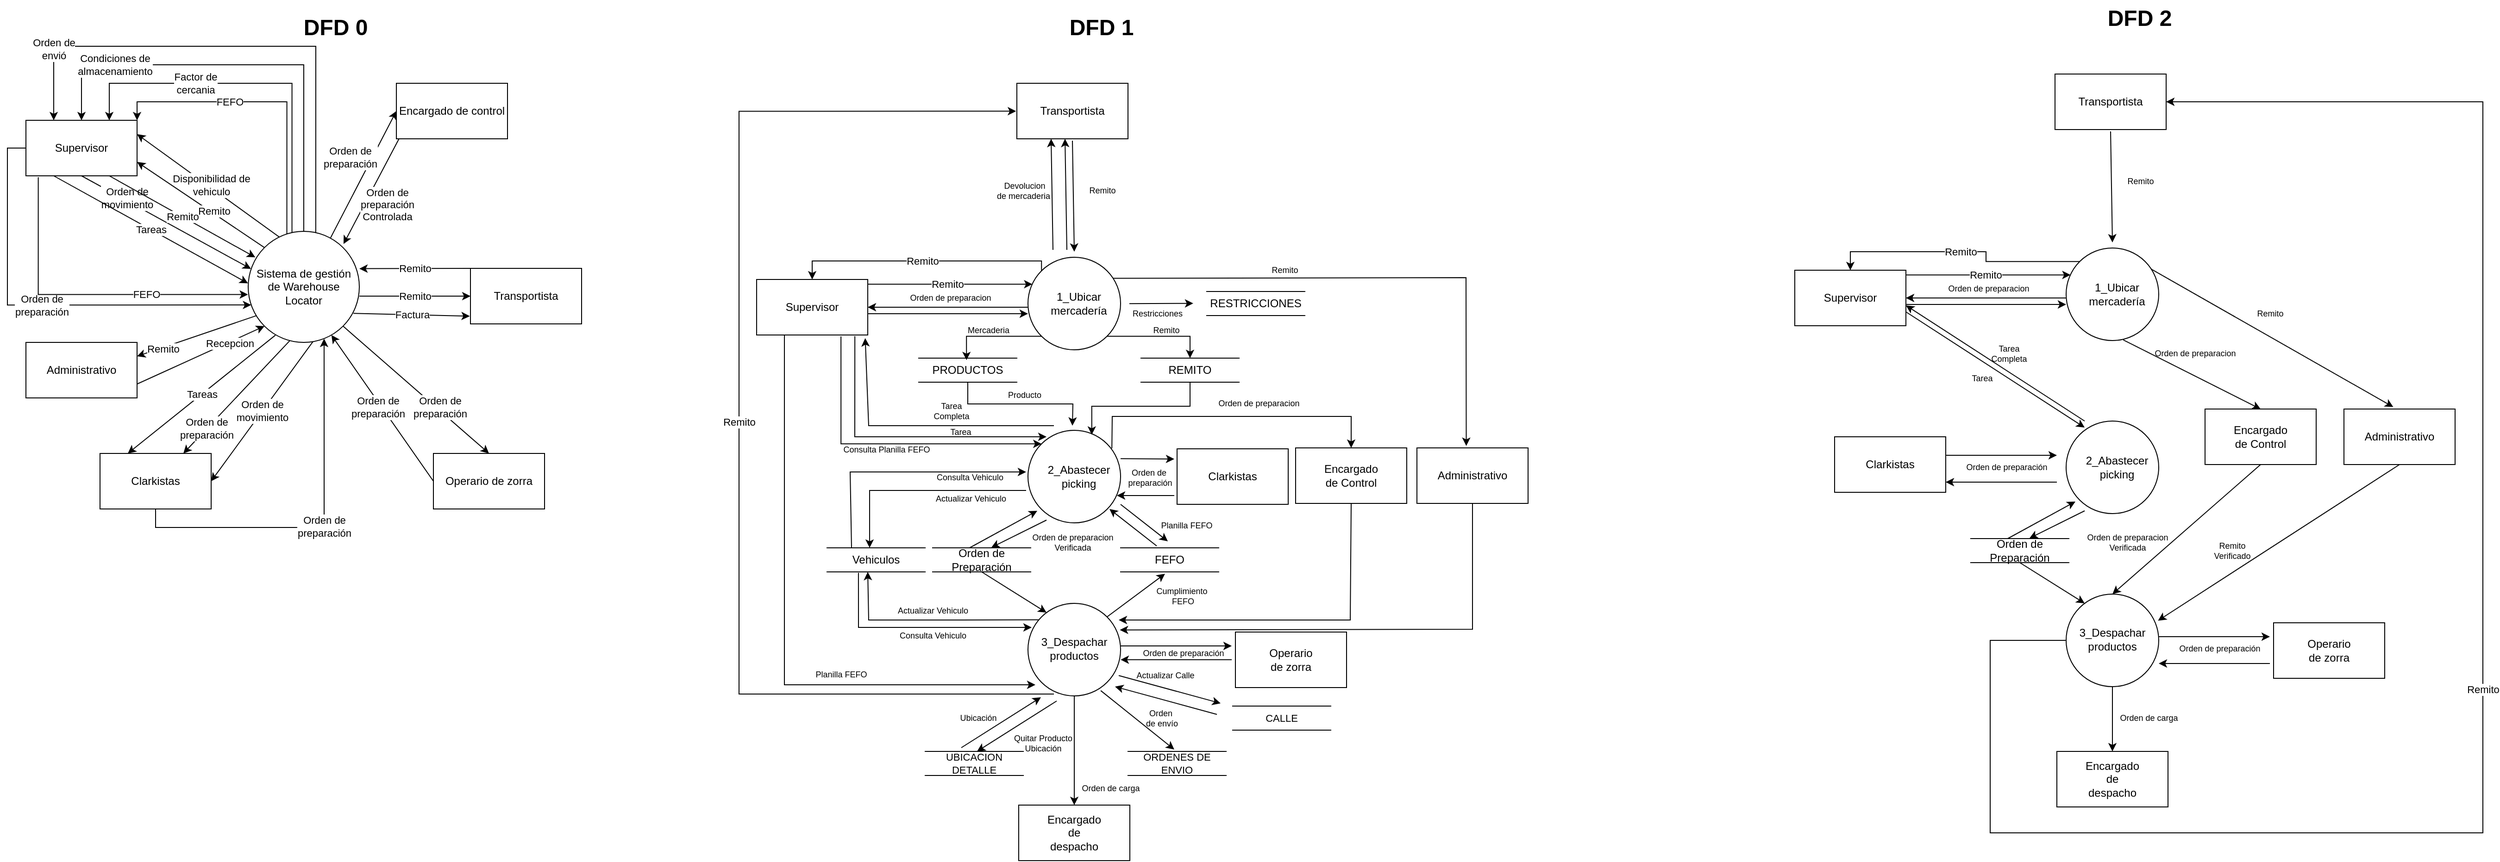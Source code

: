 <mxfile version="24.4.4" type="github" pages="2">
  <diagram id="dtz4ZYm2-1124x_eL9rx" name="DFD">
    <mxGraphModel dx="1373" dy="731" grid="1" gridSize="10" guides="1" tooltips="1" connect="1" arrows="1" fold="1" page="1" pageScale="1" pageWidth="827" pageHeight="1169" math="0" shadow="0">
      <root>
        <mxCell id="0" />
        <mxCell id="1" parent="0" />
        <mxCell id="_3XoVfJ383ayYzKA0eGD-2" value="Orden de&lt;br&gt;movimiento" style="rounded=0;orthogonalLoop=1;jettySize=auto;html=1;exitX=0.5;exitY=1;exitDx=0;exitDy=0;entryX=0.025;entryY=0.338;entryDx=0;entryDy=0;entryPerimeter=0;" parent="1" source="zZa_1P73lOuYzELmrsZg-2" target="zZa_1P73lOuYzELmrsZg-1" edge="1">
          <mxGeometry x="-0.48" y="2" relative="1" as="geometry">
            <mxPoint x="320" y="380" as="targetPoint" />
            <mxPoint as="offset" />
          </mxGeometry>
        </mxCell>
        <mxCell id="_3XoVfJ383ayYzKA0eGD-7" value="Disponibilidad de&lt;br&gt;vehiculo" style="rounded=0;orthogonalLoop=1;jettySize=auto;html=1;exitX=0.289;exitY=0.058;exitDx=0;exitDy=0;entryX=1;entryY=0.25;entryDx=0;entryDy=0;exitPerimeter=0;" parent="1" source="zZa_1P73lOuYzELmrsZg-1" target="zZa_1P73lOuYzELmrsZg-2" edge="1">
          <mxGeometry x="-0.017" y="-2" relative="1" as="geometry">
            <mxPoint as="offset" />
          </mxGeometry>
        </mxCell>
        <mxCell id="YiQoPn7ypVEa9kBm7qLJ-7" value="Tareas" style="rounded=0;orthogonalLoop=1;jettySize=auto;html=1;exitX=0.245;exitY=0.935;exitDx=0;exitDy=0;entryX=0.25;entryY=0;entryDx=0;entryDy=0;exitPerimeter=0;" parent="1" source="zZa_1P73lOuYzELmrsZg-1" target="YiQoPn7ypVEa9kBm7qLJ-2" edge="1">
          <mxGeometry relative="1" as="geometry" />
        </mxCell>
        <mxCell id="YiQoPn7ypVEa9kBm7qLJ-10" value="Remito" style="rounded=0;orthogonalLoop=1;jettySize=auto;html=1;exitX=0.072;exitY=0.76;exitDx=0;exitDy=0;entryX=1;entryY=0.25;entryDx=0;entryDy=0;exitPerimeter=0;" parent="1" source="zZa_1P73lOuYzELmrsZg-1" target="YiQoPn7ypVEa9kBm7qLJ-1" edge="1">
          <mxGeometry x="0.571" y="2" relative="1" as="geometry">
            <mxPoint as="offset" />
          </mxGeometry>
        </mxCell>
        <mxCell id="VfRBNNF5Eisxa5Mo3TuI-1" value="Factura" style="rounded=0;orthogonalLoop=1;jettySize=auto;html=1;entryX=-0.006;entryY=0.861;entryDx=0;entryDy=0;entryPerimeter=0;exitX=0.947;exitY=0.739;exitDx=0;exitDy=0;exitPerimeter=0;" parent="1" source="zZa_1P73lOuYzELmrsZg-1" target="zZa_1P73lOuYzELmrsZg-3" edge="1">
          <mxGeometry relative="1" as="geometry">
            <mxPoint x="450" y="410" as="sourcePoint" />
          </mxGeometry>
        </mxCell>
        <mxCell id="VfRBNNF5Eisxa5Mo3TuI-2" value="Orden de&lt;br&gt;envió" style="edgeStyle=orthogonalEdgeStyle;rounded=0;orthogonalLoop=1;jettySize=auto;html=1;exitX=0.608;exitY=0.011;exitDx=0;exitDy=0;entryX=0.25;entryY=0;entryDx=0;entryDy=0;exitPerimeter=0;" parent="1" source="zZa_1P73lOuYzELmrsZg-1" target="zZa_1P73lOuYzELmrsZg-2" edge="1">
          <mxGeometry x="0.726" relative="1" as="geometry">
            <Array as="points">
              <mxPoint x="393" y="120" />
              <mxPoint x="110" y="120" />
            </Array>
            <mxPoint as="offset" />
          </mxGeometry>
        </mxCell>
        <mxCell id="VfRBNNF5Eisxa5Mo3TuI-4" value="Orden de&lt;br&gt;preparación" style="rounded=0;orthogonalLoop=1;jettySize=auto;html=1;exitX=1;exitY=1;exitDx=0;exitDy=0;entryX=0.5;entryY=0;entryDx=0;entryDy=0;" parent="1" source="zZa_1P73lOuYzELmrsZg-1" target="YiQoPn7ypVEa9kBm7qLJ-4" edge="1">
          <mxGeometry x="0.299" y="3" relative="1" as="geometry">
            <mxPoint as="offset" />
          </mxGeometry>
        </mxCell>
        <mxCell id="VfRBNNF5Eisxa5Mo3TuI-5" value="Orden de&lt;br&gt;preparación" style="rounded=0;orthogonalLoop=1;jettySize=auto;html=1;entryX=0.75;entryY=0;entryDx=0;entryDy=0;exitX=0.375;exitY=0.984;exitDx=0;exitDy=0;exitPerimeter=0;" parent="1" source="zZa_1P73lOuYzELmrsZg-1" target="YiQoPn7ypVEa9kBm7qLJ-2" edge="1">
          <mxGeometry x="0.555" relative="1" as="geometry">
            <mxPoint x="380" y="440" as="sourcePoint" />
            <mxPoint as="offset" />
          </mxGeometry>
        </mxCell>
        <mxCell id="VfRBNNF5Eisxa5Mo3TuI-6" value="Orden de&lt;br&gt;preparación" style="rounded=0;orthogonalLoop=1;jettySize=auto;html=1;exitX=0.742;exitY=0.057;exitDx=0;exitDy=0;entryX=0;entryY=0.5;entryDx=0;entryDy=0;exitPerimeter=0;" parent="1" source="zZa_1P73lOuYzELmrsZg-1" target="YiQoPn7ypVEa9kBm7qLJ-3" edge="1">
          <mxGeometry x="0.125" y="21" relative="1" as="geometry">
            <mxPoint as="offset" />
          </mxGeometry>
        </mxCell>
        <mxCell id="_3XoVfJ383ayYzKA0eGD-1" value="Remito" style="rounded=0;orthogonalLoop=1;jettySize=auto;html=1;exitX=0;exitY=0;exitDx=0;exitDy=0;entryX=1;entryY=0.75;entryDx=0;entryDy=0;" parent="1" source="zZa_1P73lOuYzELmrsZg-1" target="zZa_1P73lOuYzELmrsZg-2" edge="1">
          <mxGeometry x="-0.187" y="-2" relative="1" as="geometry">
            <mxPoint as="offset" />
          </mxGeometry>
        </mxCell>
        <mxCell id="_3XoVfJ383ayYzKA0eGD-3" value="Orden de&lt;br&gt;movimiento" style="rounded=0;orthogonalLoop=1;jettySize=auto;html=1;exitX=0.584;exitY=0.991;exitDx=0;exitDy=0;entryX=1;entryY=0.5;entryDx=0;entryDy=0;exitPerimeter=0;" parent="1" source="zZa_1P73lOuYzELmrsZg-1" target="YiQoPn7ypVEa9kBm7qLJ-2" edge="1">
          <mxGeometry relative="1" as="geometry" />
        </mxCell>
        <mxCell id="_3XoVfJ383ayYzKA0eGD-5" value="Condiciones de&lt;br&gt;almacenamiento" style="edgeStyle=orthogonalEdgeStyle;rounded=0;orthogonalLoop=1;jettySize=auto;html=1;exitX=0.5;exitY=0;exitDx=0;exitDy=0;entryX=0.5;entryY=0;entryDx=0;entryDy=0;" parent="1" source="zZa_1P73lOuYzELmrsZg-1" target="zZa_1P73lOuYzELmrsZg-2" edge="1">
          <mxGeometry x="0.6" relative="1" as="geometry">
            <Array as="points">
              <mxPoint x="380" y="140" />
              <mxPoint x="140" y="140" />
            </Array>
            <mxPoint as="offset" />
          </mxGeometry>
        </mxCell>
        <mxCell id="_3XoVfJ383ayYzKA0eGD-6" value="Factor de&lt;br&gt;cercania" style="edgeStyle=orthogonalEdgeStyle;rounded=0;orthogonalLoop=1;jettySize=auto;html=1;exitX=0.394;exitY=0.008;exitDx=0;exitDy=0;entryX=0.75;entryY=0;entryDx=0;entryDy=0;exitPerimeter=0;" parent="1" source="zZa_1P73lOuYzELmrsZg-1" target="zZa_1P73lOuYzELmrsZg-2" edge="1">
          <mxGeometry x="0.33" relative="1" as="geometry">
            <Array as="points">
              <mxPoint x="367" y="160" />
              <mxPoint x="170" y="160" />
            </Array>
            <mxPoint as="offset" />
          </mxGeometry>
        </mxCell>
        <mxCell id="_3XoVfJ383ayYzKA0eGD-8" value="FEFO" style="edgeStyle=orthogonalEdgeStyle;rounded=0;orthogonalLoop=1;jettySize=auto;html=1;exitX=0.348;exitY=0.022;exitDx=0;exitDy=0;entryX=1;entryY=0;entryDx=0;entryDy=0;exitPerimeter=0;" parent="1" source="zZa_1P73lOuYzELmrsZg-1" target="zZa_1P73lOuYzELmrsZg-2" edge="1">
          <mxGeometry x="0.26" relative="1" as="geometry">
            <Array as="points">
              <mxPoint x="362" y="180" />
              <mxPoint x="200" y="180" />
            </Array>
            <mxPoint as="offset" />
          </mxGeometry>
        </mxCell>
        <mxCell id="zZa_1P73lOuYzELmrsZg-1" value="&lt;font style=&quot;font-size: 12px;&quot;&gt;Sistema de gestión de Warehouse Locator&lt;/font&gt;" style="ellipse;whiteSpace=wrap;html=1;aspect=fixed;" parent="1" vertex="1">
          <mxGeometry x="320" y="320" width="120" height="120" as="geometry" />
        </mxCell>
        <mxCell id="Pckf7qKC1o77Quz8ey8D-3" value="Remito" style="rounded=0;orthogonalLoop=1;jettySize=auto;html=1;exitX=0.75;exitY=1;exitDx=0;exitDy=0;entryX=0.064;entryY=0.234;entryDx=0;entryDy=0;entryPerimeter=0;" parent="1" source="zZa_1P73lOuYzELmrsZg-2" target="zZa_1P73lOuYzELmrsZg-1" edge="1">
          <mxGeometry relative="1" as="geometry" />
        </mxCell>
        <mxCell id="YiQoPn7ypVEa9kBm7qLJ-6" value="Tareas" style="rounded=0;orthogonalLoop=1;jettySize=auto;html=1;exitX=0.25;exitY=1;exitDx=0;exitDy=0;entryX=-0.002;entryY=0.468;entryDx=0;entryDy=0;entryPerimeter=0;" parent="1" source="zZa_1P73lOuYzELmrsZg-2" target="zZa_1P73lOuYzELmrsZg-1" edge="1">
          <mxGeometry relative="1" as="geometry" />
        </mxCell>
        <mxCell id="VfRBNNF5Eisxa5Mo3TuI-3" value="Orden de&lt;br&gt;preparación" style="edgeStyle=orthogonalEdgeStyle;rounded=0;orthogonalLoop=1;jettySize=auto;html=1;exitX=0;exitY=0.5;exitDx=0;exitDy=0;entryX=0.027;entryY=0.663;entryDx=0;entryDy=0;entryPerimeter=0;" parent="1" source="zZa_1P73lOuYzELmrsZg-2" target="zZa_1P73lOuYzELmrsZg-1" edge="1">
          <mxGeometry relative="1" as="geometry">
            <Array as="points">
              <mxPoint x="60" y="230" />
              <mxPoint x="60" y="400" />
            </Array>
          </mxGeometry>
        </mxCell>
        <mxCell id="zZa_1P73lOuYzELmrsZg-2" value="Supervisor" style="rounded=0;whiteSpace=wrap;html=1;" parent="1" vertex="1">
          <mxGeometry x="80" y="200" width="120" height="60" as="geometry" />
        </mxCell>
        <mxCell id="Pckf7qKC1o77Quz8ey8D-1" value="Remito" style="rounded=0;orthogonalLoop=1;jettySize=auto;html=1;exitX=0;exitY=0;exitDx=0;exitDy=0;entryX=1;entryY=0.336;entryDx=0;entryDy=0;entryPerimeter=0;" parent="1" source="zZa_1P73lOuYzELmrsZg-3" target="zZa_1P73lOuYzELmrsZg-1" edge="1">
          <mxGeometry relative="1" as="geometry" />
        </mxCell>
        <mxCell id="zZa_1P73lOuYzELmrsZg-3" value="Transportista" style="rounded=0;whiteSpace=wrap;html=1;" parent="1" vertex="1">
          <mxGeometry x="560" y="360" width="120" height="60" as="geometry" />
        </mxCell>
        <mxCell id="zZa_1P73lOuYzELmrsZg-4" value="&lt;font style=&quot;font-size: 24px;&quot;&gt;&lt;b&gt;DFD 0&lt;/b&gt;&lt;/font&gt;" style="text;html=1;align=center;verticalAlign=middle;resizable=0;points=[];autosize=1;strokeColor=none;fillColor=none;" parent="1" vertex="1">
          <mxGeometry x="369" y="80" width="90" height="40" as="geometry" />
        </mxCell>
        <mxCell id="YiQoPn7ypVEa9kBm7qLJ-5" value="Recepcion" style="rounded=0;orthogonalLoop=1;jettySize=auto;html=1;exitX=1;exitY=0.75;exitDx=0;exitDy=0;entryX=0;entryY=1;entryDx=0;entryDy=0;" parent="1" source="YiQoPn7ypVEa9kBm7qLJ-1" target="zZa_1P73lOuYzELmrsZg-1" edge="1">
          <mxGeometry x="0.451" relative="1" as="geometry">
            <mxPoint y="1" as="offset" />
          </mxGeometry>
        </mxCell>
        <mxCell id="YiQoPn7ypVEa9kBm7qLJ-1" value="Administrativo" style="rounded=0;whiteSpace=wrap;html=1;" parent="1" vertex="1">
          <mxGeometry x="80" y="440" width="120" height="60" as="geometry" />
        </mxCell>
        <mxCell id="YiQoPn7ypVEa9kBm7qLJ-2" value="Clarkistas" style="rounded=0;whiteSpace=wrap;html=1;" parent="1" vertex="1">
          <mxGeometry x="160" y="560" width="120" height="60" as="geometry" />
        </mxCell>
        <mxCell id="YiQoPn7ypVEa9kBm7qLJ-3" value="Encargado de control" style="rounded=0;whiteSpace=wrap;html=1;" parent="1" vertex="1">
          <mxGeometry x="480" y="160" width="120" height="60" as="geometry" />
        </mxCell>
        <mxCell id="YiQoPn7ypVEa9kBm7qLJ-4" value="Operario de zorra" style="rounded=0;whiteSpace=wrap;html=1;" parent="1" vertex="1">
          <mxGeometry x="520" y="560" width="120" height="60" as="geometry" />
        </mxCell>
        <mxCell id="VfRBNNF5Eisxa5Mo3TuI-7" value="Orden de&lt;br&gt;preparación" style="edgeStyle=orthogonalEdgeStyle;rounded=0;orthogonalLoop=1;jettySize=auto;html=1;exitX=0.5;exitY=1;exitDx=0;exitDy=0;entryX=0.683;entryY=0.967;entryDx=0;entryDy=0;entryPerimeter=0;" parent="1" source="YiQoPn7ypVEa9kBm7qLJ-2" target="zZa_1P73lOuYzELmrsZg-1" edge="1">
          <mxGeometry relative="1" as="geometry" />
        </mxCell>
        <mxCell id="VfRBNNF5Eisxa5Mo3TuI-8" value="Orden de&lt;br&gt;preparación" style="rounded=0;orthogonalLoop=1;jettySize=auto;html=1;exitX=0;exitY=0.5;exitDx=0;exitDy=0;entryX=0.749;entryY=0.934;entryDx=0;entryDy=0;entryPerimeter=0;" parent="1" source="YiQoPn7ypVEa9kBm7qLJ-4" target="zZa_1P73lOuYzELmrsZg-1" edge="1">
          <mxGeometry x="0.038" y="3" relative="1" as="geometry">
            <mxPoint as="offset" />
          </mxGeometry>
        </mxCell>
        <mxCell id="_3XoVfJ383ayYzKA0eGD-9" value="FEFO" style="rounded=0;orthogonalLoop=1;jettySize=auto;html=1;exitX=0.111;exitY=1.024;exitDx=0;exitDy=0;entryX=-0.002;entryY=0.569;entryDx=0;entryDy=0;entryPerimeter=0;edgeStyle=orthogonalEdgeStyle;exitPerimeter=0;" parent="1" source="zZa_1P73lOuYzELmrsZg-2" target="zZa_1P73lOuYzELmrsZg-1" edge="1">
          <mxGeometry x="0.379" relative="1" as="geometry">
            <Array as="points">
              <mxPoint x="93" y="388" />
            </Array>
            <mxPoint as="offset" />
          </mxGeometry>
        </mxCell>
        <mxCell id="dPi1HmF95KN-nMSCKA0x-1" value="" style="rounded=0;orthogonalLoop=1;jettySize=auto;html=1;exitX=0.022;exitY=1.006;exitDx=0;exitDy=0;exitPerimeter=0;entryX=0.858;entryY=0.114;entryDx=0;entryDy=0;entryPerimeter=0;" parent="1" source="YiQoPn7ypVEa9kBm7qLJ-3" target="zZa_1P73lOuYzELmrsZg-1" edge="1">
          <mxGeometry x="-0.053" y="4" relative="1" as="geometry">
            <mxPoint x="1" as="offset" />
            <mxPoint x="489" y="220" as="sourcePoint" />
            <mxPoint x="430" y="340" as="targetPoint" />
          </mxGeometry>
        </mxCell>
        <mxCell id="dPi1HmF95KN-nMSCKA0x-2" value="Orden de&lt;br&gt;preparación&lt;br&gt;Controlada" style="edgeLabel;html=1;align=center;verticalAlign=middle;resizable=0;points=[];" parent="dPi1HmF95KN-nMSCKA0x-1" vertex="1" connectable="0">
          <mxGeometry x="-0.184" y="1" relative="1" as="geometry">
            <mxPoint x="11" y="23" as="offset" />
          </mxGeometry>
        </mxCell>
        <mxCell id="dPi1HmF95KN-nMSCKA0x-3" value="Remito" style="rounded=0;orthogonalLoop=1;jettySize=auto;html=1;exitX=1;exitY=0.583;exitDx=0;exitDy=0;entryX=0;entryY=0.5;entryDx=0;entryDy=0;exitPerimeter=0;" parent="1" source="zZa_1P73lOuYzELmrsZg-1" target="zZa_1P73lOuYzELmrsZg-3" edge="1">
          <mxGeometry relative="1" as="geometry">
            <mxPoint x="440" y="398.5" as="sourcePoint" />
            <mxPoint x="578" y="381.5" as="targetPoint" />
          </mxGeometry>
        </mxCell>
        <mxCell id="Q_FQF6dckXQZLW2nmg2O-1" value="" style="group" parent="1" vertex="1" connectable="0">
          <mxGeometry x="1162" y="348" width="100" height="100" as="geometry" />
        </mxCell>
        <mxCell id="Q_FQF6dckXQZLW2nmg2O-2" value="" style="ellipse;whiteSpace=wrap;html=1;aspect=fixed;" parent="Q_FQF6dckXQZLW2nmg2O-1" vertex="1">
          <mxGeometry width="100" height="100" as="geometry" />
        </mxCell>
        <mxCell id="Q_FQF6dckXQZLW2nmg2O-3" value="1_Ubicar mercadería" style="text;html=1;strokeColor=none;fillColor=none;align=center;verticalAlign=middle;whiteSpace=wrap;rounded=0;" parent="Q_FQF6dckXQZLW2nmg2O-1" vertex="1">
          <mxGeometry x="30" y="40" width="50" height="20" as="geometry" />
        </mxCell>
        <mxCell id="Q_FQF6dckXQZLW2nmg2O-4" value="" style="group" parent="1" vertex="1" connectable="0">
          <mxGeometry x="1162" y="535" width="100" height="100" as="geometry" />
        </mxCell>
        <mxCell id="Q_FQF6dckXQZLW2nmg2O-5" value="" style="ellipse;whiteSpace=wrap;html=1;aspect=fixed;" parent="Q_FQF6dckXQZLW2nmg2O-4" vertex="1">
          <mxGeometry width="100" height="100" as="geometry" />
        </mxCell>
        <mxCell id="Q_FQF6dckXQZLW2nmg2O-6" value="2_Abastecer picking" style="text;html=1;strokeColor=none;fillColor=none;align=center;verticalAlign=middle;whiteSpace=wrap;rounded=0;" parent="Q_FQF6dckXQZLW2nmg2O-4" vertex="1">
          <mxGeometry x="30" y="40" width="50" height="20" as="geometry" />
        </mxCell>
        <mxCell id="Q_FQF6dckXQZLW2nmg2O-7" value="" style="group" parent="1" vertex="1" connectable="0">
          <mxGeometry x="1162" y="722" width="100" height="100" as="geometry" />
        </mxCell>
        <mxCell id="5M9YGzhMm0kIQtHwc9o7-80" style="rounded=0;orthogonalLoop=1;jettySize=auto;html=1;exitX=1;exitY=0;exitDx=0;exitDy=0;" edge="1" parent="Q_FQF6dckXQZLW2nmg2O-7" source="Q_FQF6dckXQZLW2nmg2O-8">
          <mxGeometry relative="1" as="geometry">
            <mxPoint x="148" y="-32" as="targetPoint" />
          </mxGeometry>
        </mxCell>
        <mxCell id="Q_FQF6dckXQZLW2nmg2O-8" value="" style="ellipse;whiteSpace=wrap;html=1;aspect=fixed;" parent="Q_FQF6dckXQZLW2nmg2O-7" vertex="1">
          <mxGeometry width="100" height="100" as="geometry" />
        </mxCell>
        <mxCell id="Q_FQF6dckXQZLW2nmg2O-9" value="3_Despachar productos" style="text;html=1;strokeColor=none;fillColor=none;align=center;verticalAlign=middle;whiteSpace=wrap;rounded=0;" parent="Q_FQF6dckXQZLW2nmg2O-7" vertex="1">
          <mxGeometry x="26.654" y="37.692" width="45.692" height="22.615" as="geometry" />
        </mxCell>
        <mxCell id="Q_FQF6dckXQZLW2nmg2O-10" value="" style="group" parent="1" vertex="1" connectable="0">
          <mxGeometry x="1323" y="555" width="120" height="60" as="geometry" />
        </mxCell>
        <mxCell id="Q_FQF6dckXQZLW2nmg2O-11" value="" style="rounded=0;whiteSpace=wrap;html=1;" parent="Q_FQF6dckXQZLW2nmg2O-10" vertex="1">
          <mxGeometry width="120" height="60" as="geometry" />
        </mxCell>
        <mxCell id="Q_FQF6dckXQZLW2nmg2O-12" value="Clarkistas" style="text;html=1;strokeColor=none;fillColor=none;align=center;verticalAlign=middle;whiteSpace=wrap;rounded=0;" parent="Q_FQF6dckXQZLW2nmg2O-10" vertex="1">
          <mxGeometry x="30" y="15" width="60" height="30" as="geometry" />
        </mxCell>
        <mxCell id="Q_FQF6dckXQZLW2nmg2O-13" value="Orden de&amp;nbsp;&lt;div&gt;preparación&lt;/div&gt;" style="text;html=1;strokeColor=none;fillColor=none;align=center;verticalAlign=middle;whiteSpace=wrap;rounded=0;fontSize=9;" parent="1" vertex="1">
          <mxGeometry x="1228" y="576" width="132" height="19" as="geometry" />
        </mxCell>
        <mxCell id="Q_FQF6dckXQZLW2nmg2O-14" value="" style="endArrow=classic;html=1;rounded=0;" parent="1" edge="1">
          <mxGeometry width="50" height="50" relative="1" as="geometry">
            <mxPoint x="1262" y="565.58" as="sourcePoint" />
            <mxPoint x="1320" y="566" as="targetPoint" />
          </mxGeometry>
        </mxCell>
        <mxCell id="Q_FQF6dckXQZLW2nmg2O-15" value="" style="endArrow=none;html=1;rounded=0;endFill=0;startArrow=classic;startFill=1;" parent="1" edge="1">
          <mxGeometry width="50" height="50" relative="1" as="geometry">
            <mxPoint x="1258" y="605.5" as="sourcePoint" />
            <mxPoint x="1320" y="605.5" as="targetPoint" />
          </mxGeometry>
        </mxCell>
        <mxCell id="Q_FQF6dckXQZLW2nmg2O-16" value="" style="group" parent="1" vertex="1" connectable="0">
          <mxGeometry x="1150" y="160" width="120" height="60" as="geometry" />
        </mxCell>
        <mxCell id="Q_FQF6dckXQZLW2nmg2O-17" value="" style="rounded=0;whiteSpace=wrap;html=1;" parent="Q_FQF6dckXQZLW2nmg2O-16" vertex="1">
          <mxGeometry width="120" height="60" as="geometry" />
        </mxCell>
        <mxCell id="Q_FQF6dckXQZLW2nmg2O-18" value="Transportista" style="text;html=1;strokeColor=none;fillColor=none;align=center;verticalAlign=middle;whiteSpace=wrap;rounded=0;" parent="Q_FQF6dckXQZLW2nmg2O-16" vertex="1">
          <mxGeometry x="30" y="15" width="60" height="30" as="geometry" />
        </mxCell>
        <mxCell id="Q_FQF6dckXQZLW2nmg2O-19" value="" style="group" parent="1" vertex="1" connectable="0">
          <mxGeometry x="1451" y="554" width="120" height="60" as="geometry" />
        </mxCell>
        <mxCell id="Q_FQF6dckXQZLW2nmg2O-20" value="" style="rounded=0;whiteSpace=wrap;html=1;" parent="Q_FQF6dckXQZLW2nmg2O-19" vertex="1">
          <mxGeometry width="120" height="60" as="geometry" />
        </mxCell>
        <mxCell id="Q_FQF6dckXQZLW2nmg2O-21" value="Encargado de Control" style="text;html=1;strokeColor=none;fillColor=none;align=center;verticalAlign=middle;whiteSpace=wrap;rounded=0;" parent="Q_FQF6dckXQZLW2nmg2O-19" vertex="1">
          <mxGeometry x="30" y="15" width="60" height="30" as="geometry" />
        </mxCell>
        <mxCell id="Q_FQF6dckXQZLW2nmg2O-22" value="" style="endArrow=classic;html=1;rounded=0;entryX=0.5;entryY=0;entryDx=0;entryDy=0;exitX=0.906;exitY=0.195;exitDx=0;exitDy=0;exitPerimeter=0;" parent="1" source="Q_FQF6dckXQZLW2nmg2O-5" target="Q_FQF6dckXQZLW2nmg2O-20" edge="1">
          <mxGeometry width="50" height="50" relative="1" as="geometry">
            <mxPoint x="1250" y="430" as="sourcePoint" />
            <mxPoint x="1462" y="462" as="targetPoint" />
            <Array as="points">
              <mxPoint x="1253" y="520" />
              <mxPoint x="1511" y="520" />
            </Array>
          </mxGeometry>
        </mxCell>
        <mxCell id="Q_FQF6dckXQZLW2nmg2O-23" value="" style="endArrow=classic;html=1;rounded=0;exitX=0.5;exitY=1;exitDx=0;exitDy=0;" parent="1" source="Q_FQF6dckXQZLW2nmg2O-20" edge="1">
          <mxGeometry width="50" height="50" relative="1" as="geometry">
            <mxPoint x="1052" y="672" as="sourcePoint" />
            <mxPoint x="1260" y="740" as="targetPoint" />
            <Array as="points">
              <mxPoint x="1510" y="740" />
            </Array>
          </mxGeometry>
        </mxCell>
        <mxCell id="Q_FQF6dckXQZLW2nmg2O-24" value="" style="group" parent="1" vertex="1" connectable="0">
          <mxGeometry x="869" y="372" width="120" height="60" as="geometry" />
        </mxCell>
        <mxCell id="Q_FQF6dckXQZLW2nmg2O-25" style="edgeStyle=orthogonalEdgeStyle;rounded=0;orthogonalLoop=1;jettySize=auto;html=1;exitX=1;exitY=0.5;exitDx=0;exitDy=0;endArrow=none;endFill=0;startArrow=classic;startFill=1;" parent="Q_FQF6dckXQZLW2nmg2O-24" source="Q_FQF6dckXQZLW2nmg2O-27" edge="1">
          <mxGeometry relative="1" as="geometry">
            <mxPoint x="293" y="30" as="targetPoint" />
          </mxGeometry>
        </mxCell>
        <mxCell id="Q_FQF6dckXQZLW2nmg2O-26" style="rounded=0;orthogonalLoop=1;jettySize=auto;html=1;exitX=0.884;exitY=1.021;exitDx=0;exitDy=0;exitPerimeter=0;" parent="Q_FQF6dckXQZLW2nmg2O-24" source="Q_FQF6dckXQZLW2nmg2O-27" edge="1">
          <mxGeometry relative="1" as="geometry">
            <mxPoint x="313" y="170" as="targetPoint" />
            <Array as="points">
              <mxPoint x="106" y="170" />
            </Array>
          </mxGeometry>
        </mxCell>
        <mxCell id="5M9YGzhMm0kIQtHwc9o7-83" style="edgeStyle=orthogonalEdgeStyle;rounded=0;orthogonalLoop=1;jettySize=auto;html=1;exitX=0.25;exitY=1;exitDx=0;exitDy=0;" edge="1" parent="Q_FQF6dckXQZLW2nmg2O-24" source="Q_FQF6dckXQZLW2nmg2O-27">
          <mxGeometry relative="1" as="geometry">
            <mxPoint x="301" y="438" as="targetPoint" />
            <Array as="points">
              <mxPoint x="30" y="438" />
            </Array>
          </mxGeometry>
        </mxCell>
        <mxCell id="Q_FQF6dckXQZLW2nmg2O-27" value="" style="rounded=0;whiteSpace=wrap;html=1;" parent="Q_FQF6dckXQZLW2nmg2O-24" vertex="1">
          <mxGeometry width="120" height="60" as="geometry" />
        </mxCell>
        <mxCell id="Q_FQF6dckXQZLW2nmg2O-28" value="Supervisor" style="text;html=1;strokeColor=none;fillColor=none;align=center;verticalAlign=middle;whiteSpace=wrap;rounded=0;" parent="Q_FQF6dckXQZLW2nmg2O-24" vertex="1">
          <mxGeometry x="30" y="15" width="60" height="30" as="geometry" />
        </mxCell>
        <mxCell id="Q_FQF6dckXQZLW2nmg2O-29" value="" style="group" parent="1" vertex="1" connectable="0">
          <mxGeometry x="1582" y="554" width="120" height="60" as="geometry" />
        </mxCell>
        <mxCell id="Q_FQF6dckXQZLW2nmg2O-30" value="" style="rounded=0;whiteSpace=wrap;html=1;" parent="Q_FQF6dckXQZLW2nmg2O-29" vertex="1">
          <mxGeometry width="120" height="60" as="geometry" />
        </mxCell>
        <mxCell id="Q_FQF6dckXQZLW2nmg2O-31" value="Administrativo" style="text;html=1;strokeColor=none;fillColor=none;align=center;verticalAlign=middle;whiteSpace=wrap;rounded=0;" parent="Q_FQF6dckXQZLW2nmg2O-29" vertex="1">
          <mxGeometry x="30" y="15" width="60" height="30" as="geometry" />
        </mxCell>
        <mxCell id="Q_FQF6dckXQZLW2nmg2O-32" value="" style="group" parent="1" vertex="1" connectable="0">
          <mxGeometry x="1362" y="753" width="120" height="60" as="geometry" />
        </mxCell>
        <mxCell id="Q_FQF6dckXQZLW2nmg2O-33" value="" style="rounded=0;whiteSpace=wrap;html=1;" parent="Q_FQF6dckXQZLW2nmg2O-32" vertex="1">
          <mxGeometry x="24" width="120" height="60" as="geometry" />
        </mxCell>
        <mxCell id="Q_FQF6dckXQZLW2nmg2O-34" value="Operario de zorra" style="text;html=1;strokeColor=none;fillColor=none;align=center;verticalAlign=middle;whiteSpace=wrap;rounded=0;" parent="Q_FQF6dckXQZLW2nmg2O-32" vertex="1">
          <mxGeometry x="54" y="15" width="60" height="30" as="geometry" />
        </mxCell>
        <mxCell id="Q_FQF6dckXQZLW2nmg2O-36" value="" style="endArrow=classic;html=1;rounded=0;" parent="Q_FQF6dckXQZLW2nmg2O-32" edge="1">
          <mxGeometry width="50" height="50" relative="1" as="geometry">
            <mxPoint x="-100" y="15" as="sourcePoint" />
            <mxPoint x="20" y="15" as="targetPoint" />
          </mxGeometry>
        </mxCell>
        <mxCell id="5M9YGzhMm0kIQtHwc9o7-109" value="" style="endArrow=classic;html=1;rounded=0;" edge="1" parent="Q_FQF6dckXQZLW2nmg2O-32">
          <mxGeometry width="50" height="50" relative="1" as="geometry">
            <mxPoint x="-102" y="47" as="sourcePoint" />
            <mxPoint x="8" y="77" as="targetPoint" />
          </mxGeometry>
        </mxCell>
        <mxCell id="Q_FQF6dckXQZLW2nmg2O-38" style="rounded=0;orthogonalLoop=1;jettySize=auto;html=1;" parent="1" edge="1">
          <mxGeometry relative="1" as="geometry">
            <mxPoint x="1210" y="222" as="sourcePoint" />
            <mxPoint x="1212" y="342" as="targetPoint" />
          </mxGeometry>
        </mxCell>
        <mxCell id="Q_FQF6dckXQZLW2nmg2O-39" value="" style="endArrow=classic;html=1;rounded=0;exitX=0.377;exitY=0;exitDx=0;exitDy=0;exitPerimeter=0;" parent="1" source="Q_FQF6dckXQZLW2nmg2O-40" edge="1">
          <mxGeometry width="50" height="50" relative="1" as="geometry">
            <mxPoint x="1173.7" y="689.3" as="sourcePoint" />
            <mxPoint x="1172" y="622" as="targetPoint" />
          </mxGeometry>
        </mxCell>
        <mxCell id="Q_FQF6dckXQZLW2nmg2O-40" value="Orden de Preparación" style="shape=partialRectangle;whiteSpace=wrap;html=1;left=0;right=0;fillColor=none;" parent="1" vertex="1">
          <mxGeometry x="1059" y="662" width="106" height="26" as="geometry" />
        </mxCell>
        <mxCell id="Q_FQF6dckXQZLW2nmg2O-41" value="" style="endArrow=classic;html=1;rounded=0;entryX=0.598;entryY=-0.012;entryDx=0;entryDy=0;entryPerimeter=0;" parent="1" target="Q_FQF6dckXQZLW2nmg2O-40" edge="1">
          <mxGeometry width="50" height="50" relative="1" as="geometry">
            <mxPoint x="1182" y="632" as="sourcePoint" />
            <mxPoint x="1192" y="652" as="targetPoint" />
          </mxGeometry>
        </mxCell>
        <mxCell id="Q_FQF6dckXQZLW2nmg2O-42" value="" style="endArrow=classic;html=1;rounded=0;exitX=0.5;exitY=1;exitDx=0;exitDy=0;" parent="1" source="Q_FQF6dckXQZLW2nmg2O-40" edge="1">
          <mxGeometry width="50" height="50" relative="1" as="geometry">
            <mxPoint x="1205.04" y="702" as="sourcePoint" />
            <mxPoint x="1182" y="732" as="targetPoint" />
          </mxGeometry>
        </mxCell>
        <mxCell id="Q_FQF6dckXQZLW2nmg2O-43" style="rounded=0;orthogonalLoop=1;jettySize=auto;html=1;entryX=0.444;entryY=-0.036;entryDx=0;entryDy=0;entryPerimeter=0;exitX=0.917;exitY=0.227;exitDx=0;exitDy=0;exitPerimeter=0;" parent="1" source="Q_FQF6dckXQZLW2nmg2O-2" target="Q_FQF6dckXQZLW2nmg2O-30" edge="1">
          <mxGeometry relative="1" as="geometry">
            <mxPoint x="1252" y="372" as="sourcePoint" />
            <Array as="points">
              <mxPoint x="1635" y="370" />
            </Array>
          </mxGeometry>
        </mxCell>
        <mxCell id="Q_FQF6dckXQZLW2nmg2O-44" style="rounded=0;orthogonalLoop=1;jettySize=auto;html=1;exitX=0.5;exitY=1;exitDx=0;exitDy=0;entryX=0.992;entryY=0.287;entryDx=0;entryDy=0;entryPerimeter=0;" parent="1" source="Q_FQF6dckXQZLW2nmg2O-30" target="Q_FQF6dckXQZLW2nmg2O-8" edge="1">
          <mxGeometry relative="1" as="geometry">
            <Array as="points">
              <mxPoint x="1642" y="750" />
            </Array>
          </mxGeometry>
        </mxCell>
        <mxCell id="Q_FQF6dckXQZLW2nmg2O-45" value="" style="group" parent="1" vertex="1" connectable="0">
          <mxGeometry x="1128" y="940" width="120" height="60" as="geometry" />
        </mxCell>
        <mxCell id="Q_FQF6dckXQZLW2nmg2O-46" value="" style="rounded=0;whiteSpace=wrap;html=1;" parent="Q_FQF6dckXQZLW2nmg2O-45" vertex="1">
          <mxGeometry x="24" width="120" height="60" as="geometry" />
        </mxCell>
        <mxCell id="Q_FQF6dckXQZLW2nmg2O-47" value="Encargado de despacho" style="text;html=1;strokeColor=none;fillColor=none;align=center;verticalAlign=middle;whiteSpace=wrap;rounded=0;" parent="Q_FQF6dckXQZLW2nmg2O-45" vertex="1">
          <mxGeometry x="54" y="15" width="60" height="30" as="geometry" />
        </mxCell>
        <mxCell id="Q_FQF6dckXQZLW2nmg2O-48" value="Remito" style="edgeStyle=orthogonalEdgeStyle;rounded=0;orthogonalLoop=1;jettySize=auto;html=1;entryX=-0.007;entryY=0.503;entryDx=0;entryDy=0;entryPerimeter=0;" parent="1" target="Q_FQF6dckXQZLW2nmg2O-17" edge="1">
          <mxGeometry relative="1" as="geometry">
            <Array as="points">
              <mxPoint x="1162" y="820" />
              <mxPoint x="850" y="820" />
              <mxPoint x="850" y="190" />
            </Array>
            <mxPoint x="1190" y="820" as="sourcePoint" />
            <mxPoint x="1140" y="190" as="targetPoint" />
          </mxGeometry>
        </mxCell>
        <mxCell id="Q_FQF6dckXQZLW2nmg2O-49" value="Orden de carga" style="text;html=1;strokeColor=none;fillColor=none;align=center;verticalAlign=middle;whiteSpace=wrap;rounded=0;fontSize=9;" parent="1" vertex="1">
          <mxGeometry x="1202" y="908" width="99" height="27" as="geometry" />
        </mxCell>
        <mxCell id="Q_FQF6dckXQZLW2nmg2O-50" style="edgeStyle=orthogonalEdgeStyle;rounded=0;orthogonalLoop=1;jettySize=auto;html=1;exitX=0.5;exitY=1;exitDx=0;exitDy=0;entryX=0.5;entryY=0;entryDx=0;entryDy=0;" parent="1" source="Q_FQF6dckXQZLW2nmg2O-8" target="Q_FQF6dckXQZLW2nmg2O-46" edge="1">
          <mxGeometry relative="1" as="geometry" />
        </mxCell>
        <mxCell id="Q_FQF6dckXQZLW2nmg2O-52" value="Orden de preparacion" style="text;html=1;strokeColor=none;fillColor=none;align=center;verticalAlign=middle;whiteSpace=wrap;rounded=0;fontSize=9;" parent="1" vertex="1">
          <mxGeometry x="1362" y="492" width="99" height="27" as="geometry" />
        </mxCell>
        <mxCell id="Q_FQF6dckXQZLW2nmg2O-53" value="Orden de preparacion&lt;div&gt;Verificada&lt;/div&gt;" style="text;html=1;strokeColor=none;fillColor=none;align=center;verticalAlign=middle;whiteSpace=wrap;rounded=0;fontSize=9;" parent="1" vertex="1">
          <mxGeometry x="1160.5" y="642" width="99" height="27" as="geometry" />
        </mxCell>
        <mxCell id="Q_FQF6dckXQZLW2nmg2O-54" value="Remito" style="text;html=1;strokeColor=none;fillColor=none;align=center;verticalAlign=middle;whiteSpace=wrap;rounded=0;fontSize=9;" parent="1" vertex="1">
          <mxGeometry x="1390" y="348" width="99" height="27" as="geometry" />
        </mxCell>
        <mxCell id="Q_FQF6dckXQZLW2nmg2O-56" value="Orden de preparacion" style="text;html=1;strokeColor=none;fillColor=none;align=center;verticalAlign=middle;whiteSpace=wrap;rounded=0;fontSize=9;" parent="1" vertex="1">
          <mxGeometry x="1029" y="378" width="99" height="27" as="geometry" />
        </mxCell>
        <mxCell id="Q_FQF6dckXQZLW2nmg2O-57" value="Tarea" style="text;html=1;strokeColor=none;fillColor=none;align=center;verticalAlign=middle;whiteSpace=wrap;rounded=0;fontSize=9;" parent="1" vertex="1">
          <mxGeometry x="1040" y="523" width="99" height="27" as="geometry" />
        </mxCell>
        <mxCell id="Q_FQF6dckXQZLW2nmg2O-58" style="rounded=0;orthogonalLoop=1;jettySize=auto;html=1;exitX=0.977;exitY=1.057;exitDx=0;exitDy=0;endArrow=none;endFill=0;startArrow=classic;startFill=1;exitPerimeter=0;" parent="1" edge="1" source="Q_FQF6dckXQZLW2nmg2O-27">
          <mxGeometry relative="1" as="geometry">
            <mxPoint x="1190" y="530" as="targetPoint" />
            <mxPoint x="989" y="410" as="sourcePoint" />
            <Array as="points">
              <mxPoint x="990" y="530" />
            </Array>
          </mxGeometry>
        </mxCell>
        <mxCell id="Q_FQF6dckXQZLW2nmg2O-59" value="Tarea&lt;br&gt;Completa" style="text;html=1;strokeColor=none;fillColor=none;align=center;verticalAlign=middle;whiteSpace=wrap;rounded=0;fontSize=9;" parent="1" vertex="1">
          <mxGeometry x="1030" y="500" width="99" height="27" as="geometry" />
        </mxCell>
        <mxCell id="Q_FQF6dckXQZLW2nmg2O-60" style="edgeStyle=orthogonalEdgeStyle;rounded=0;orthogonalLoop=1;jettySize=auto;html=1;exitX=1;exitY=0.5;exitDx=0;exitDy=0;endArrow=classic;endFill=1;startArrow=none;startFill=0;" parent="1" edge="1">
          <mxGeometry relative="1" as="geometry">
            <mxPoint x="1162" y="409" as="targetPoint" />
            <mxPoint x="989" y="409" as="sourcePoint" />
          </mxGeometry>
        </mxCell>
        <mxCell id="Q_FQF6dckXQZLW2nmg2O-61" value="Remito" style="text;html=1;strokeColor=none;fillColor=none;align=center;verticalAlign=middle;whiteSpace=wrap;rounded=0;fontSize=9;" parent="1" vertex="1">
          <mxGeometry x="1193" y="262" width="99" height="27" as="geometry" />
        </mxCell>
        <mxCell id="Q_FQF6dckXQZLW2nmg2O-62" value="&lt;font style=&quot;font-size: 24px;&quot;&gt;&lt;b&gt;DFD 1&lt;/b&gt;&lt;/font&gt;" style="text;html=1;align=center;verticalAlign=middle;resizable=0;points=[];autosize=1;strokeColor=none;fillColor=none;" parent="1" vertex="1">
          <mxGeometry x="1196" y="80" width="90" height="40" as="geometry" />
        </mxCell>
        <mxCell id="Q_FQF6dckXQZLW2nmg2O-63" value="Remito" style="edgeStyle=orthogonalEdgeStyle;rounded=0;orthogonalLoop=1;jettySize=auto;html=1;exitX=0;exitY=0;exitDx=0;exitDy=0;entryX=0.5;entryY=0;entryDx=0;entryDy=0;" parent="1" source="Q_FQF6dckXQZLW2nmg2O-2" target="Q_FQF6dckXQZLW2nmg2O-27" edge="1">
          <mxGeometry x="0.001" relative="1" as="geometry">
            <Array as="points">
              <mxPoint x="1177" y="352" />
              <mxPoint x="929" y="352" />
            </Array>
            <mxPoint as="offset" />
          </mxGeometry>
        </mxCell>
        <mxCell id="Q_FQF6dckXQZLW2nmg2O-64" value="Remito" style="edgeStyle=orthogonalEdgeStyle;rounded=0;orthogonalLoop=1;jettySize=auto;html=1;exitX=1;exitY=0;exitDx=0;exitDy=0;entryX=0.048;entryY=0.291;entryDx=0;entryDy=0;entryPerimeter=0;" parent="1" source="Q_FQF6dckXQZLW2nmg2O-27" target="Q_FQF6dckXQZLW2nmg2O-2" edge="1">
          <mxGeometry relative="1" as="geometry">
            <Array as="points">
              <mxPoint x="989" y="377" />
            </Array>
          </mxGeometry>
        </mxCell>
        <mxCell id="5M9YGzhMm0kIQtHwc9o7-1" value="" style="group" vertex="1" connectable="0" parent="1">
          <mxGeometry x="2283" y="338" width="100" height="100" as="geometry" />
        </mxCell>
        <mxCell id="5M9YGzhMm0kIQtHwc9o7-2" value="" style="ellipse;whiteSpace=wrap;html=1;aspect=fixed;" vertex="1" parent="5M9YGzhMm0kIQtHwc9o7-1">
          <mxGeometry width="100" height="100" as="geometry" />
        </mxCell>
        <mxCell id="5M9YGzhMm0kIQtHwc9o7-3" value="1_Ubicar mercadería" style="text;html=1;strokeColor=none;fillColor=none;align=center;verticalAlign=middle;whiteSpace=wrap;rounded=0;" vertex="1" parent="5M9YGzhMm0kIQtHwc9o7-1">
          <mxGeometry x="30" y="40" width="50" height="20" as="geometry" />
        </mxCell>
        <mxCell id="5M9YGzhMm0kIQtHwc9o7-4" value="" style="group" vertex="1" connectable="0" parent="1">
          <mxGeometry x="2283" y="525" width="100" height="100" as="geometry" />
        </mxCell>
        <mxCell id="5M9YGzhMm0kIQtHwc9o7-5" value="" style="ellipse;whiteSpace=wrap;html=1;aspect=fixed;" vertex="1" parent="5M9YGzhMm0kIQtHwc9o7-4">
          <mxGeometry width="100" height="100" as="geometry" />
        </mxCell>
        <mxCell id="5M9YGzhMm0kIQtHwc9o7-6" value="2_Abastecer picking" style="text;html=1;strokeColor=none;fillColor=none;align=center;verticalAlign=middle;whiteSpace=wrap;rounded=0;" vertex="1" parent="5M9YGzhMm0kIQtHwc9o7-4">
          <mxGeometry x="30" y="40" width="50" height="20" as="geometry" />
        </mxCell>
        <mxCell id="5M9YGzhMm0kIQtHwc9o7-7" value="" style="group" vertex="1" connectable="0" parent="1">
          <mxGeometry x="2283" y="712" width="100" height="100" as="geometry" />
        </mxCell>
        <mxCell id="5M9YGzhMm0kIQtHwc9o7-8" value="" style="ellipse;whiteSpace=wrap;html=1;aspect=fixed;" vertex="1" parent="5M9YGzhMm0kIQtHwc9o7-7">
          <mxGeometry width="100" height="100" as="geometry" />
        </mxCell>
        <mxCell id="5M9YGzhMm0kIQtHwc9o7-9" value="3_Despachar productos" style="text;html=1;strokeColor=none;fillColor=none;align=center;verticalAlign=middle;whiteSpace=wrap;rounded=0;" vertex="1" parent="5M9YGzhMm0kIQtHwc9o7-7">
          <mxGeometry x="26.654" y="37.692" width="45.692" height="22.615" as="geometry" />
        </mxCell>
        <mxCell id="5M9YGzhMm0kIQtHwc9o7-10" value="" style="group" vertex="1" connectable="0" parent="1">
          <mxGeometry x="2033" y="542" width="120" height="60" as="geometry" />
        </mxCell>
        <mxCell id="5M9YGzhMm0kIQtHwc9o7-11" value="" style="rounded=0;whiteSpace=wrap;html=1;" vertex="1" parent="5M9YGzhMm0kIQtHwc9o7-10">
          <mxGeometry width="120" height="60" as="geometry" />
        </mxCell>
        <mxCell id="5M9YGzhMm0kIQtHwc9o7-12" value="Clarkistas" style="text;html=1;strokeColor=none;fillColor=none;align=center;verticalAlign=middle;whiteSpace=wrap;rounded=0;" vertex="1" parent="5M9YGzhMm0kIQtHwc9o7-10">
          <mxGeometry x="30" y="15" width="60" height="30" as="geometry" />
        </mxCell>
        <mxCell id="5M9YGzhMm0kIQtHwc9o7-13" value="Orden de preparación" style="text;html=1;strokeColor=none;fillColor=none;align=center;verticalAlign=middle;whiteSpace=wrap;rounded=0;fontSize=9;" vertex="1" parent="1">
          <mxGeometry x="2153" y="565.5" width="132" height="19" as="geometry" />
        </mxCell>
        <mxCell id="5M9YGzhMm0kIQtHwc9o7-14" value="" style="endArrow=classic;html=1;rounded=0;" edge="1" parent="1">
          <mxGeometry width="50" height="50" relative="1" as="geometry">
            <mxPoint x="2153" y="562" as="sourcePoint" />
            <mxPoint x="2273" y="562" as="targetPoint" />
          </mxGeometry>
        </mxCell>
        <mxCell id="5M9YGzhMm0kIQtHwc9o7-15" value="" style="endArrow=none;html=1;rounded=0;endFill=0;startArrow=classic;startFill=1;" edge="1" parent="1">
          <mxGeometry width="50" height="50" relative="1" as="geometry">
            <mxPoint x="2153" y="591" as="sourcePoint" />
            <mxPoint x="2273" y="591" as="targetPoint" />
          </mxGeometry>
        </mxCell>
        <mxCell id="5M9YGzhMm0kIQtHwc9o7-16" value="" style="group" vertex="1" connectable="0" parent="1">
          <mxGeometry x="2271" y="150" width="120" height="60" as="geometry" />
        </mxCell>
        <mxCell id="5M9YGzhMm0kIQtHwc9o7-17" value="" style="rounded=0;whiteSpace=wrap;html=1;" vertex="1" parent="5M9YGzhMm0kIQtHwc9o7-16">
          <mxGeometry width="120" height="60" as="geometry" />
        </mxCell>
        <mxCell id="5M9YGzhMm0kIQtHwc9o7-18" value="Transportista" style="text;html=1;strokeColor=none;fillColor=none;align=center;verticalAlign=middle;whiteSpace=wrap;rounded=0;" vertex="1" parent="5M9YGzhMm0kIQtHwc9o7-16">
          <mxGeometry x="30" y="15" width="60" height="30" as="geometry" />
        </mxCell>
        <mxCell id="5M9YGzhMm0kIQtHwc9o7-19" value="" style="group" vertex="1" connectable="0" parent="1">
          <mxGeometry x="2433" y="512" width="120" height="60" as="geometry" />
        </mxCell>
        <mxCell id="5M9YGzhMm0kIQtHwc9o7-20" value="" style="rounded=0;whiteSpace=wrap;html=1;" vertex="1" parent="5M9YGzhMm0kIQtHwc9o7-19">
          <mxGeometry width="120" height="60" as="geometry" />
        </mxCell>
        <mxCell id="5M9YGzhMm0kIQtHwc9o7-21" value="Encargado de Control" style="text;html=1;strokeColor=none;fillColor=none;align=center;verticalAlign=middle;whiteSpace=wrap;rounded=0;" vertex="1" parent="5M9YGzhMm0kIQtHwc9o7-19">
          <mxGeometry x="30" y="15" width="60" height="30" as="geometry" />
        </mxCell>
        <mxCell id="5M9YGzhMm0kIQtHwc9o7-22" value="" style="endArrow=classic;html=1;rounded=0;entryX=0.5;entryY=0;entryDx=0;entryDy=0;exitX=0.617;exitY=0.993;exitDx=0;exitDy=0;exitPerimeter=0;" edge="1" parent="1" source="5M9YGzhMm0kIQtHwc9o7-2" target="5M9YGzhMm0kIQtHwc9o7-20">
          <mxGeometry width="50" height="50" relative="1" as="geometry">
            <mxPoint x="2383" y="387.58" as="sourcePoint" />
            <mxPoint x="2583" y="452" as="targetPoint" />
          </mxGeometry>
        </mxCell>
        <mxCell id="5M9YGzhMm0kIQtHwc9o7-23" value="" style="endArrow=classic;html=1;rounded=0;exitX=0.5;exitY=1;exitDx=0;exitDy=0;entryX=0.5;entryY=0;entryDx=0;entryDy=0;" edge="1" parent="1" source="5M9YGzhMm0kIQtHwc9o7-20" target="5M9YGzhMm0kIQtHwc9o7-8">
          <mxGeometry width="50" height="50" relative="1" as="geometry">
            <mxPoint x="2173" y="662" as="sourcePoint" />
            <mxPoint x="2373" y="726.42" as="targetPoint" />
          </mxGeometry>
        </mxCell>
        <mxCell id="5M9YGzhMm0kIQtHwc9o7-24" value="" style="group" vertex="1" connectable="0" parent="1">
          <mxGeometry x="1690" y="392" width="120" height="60" as="geometry" />
        </mxCell>
        <mxCell id="5M9YGzhMm0kIQtHwc9o7-25" style="edgeStyle=orthogonalEdgeStyle;rounded=0;orthogonalLoop=1;jettySize=auto;html=1;exitX=1;exitY=0.5;exitDx=0;exitDy=0;endArrow=none;endFill=0;startArrow=classic;startFill=1;" edge="1" parent="5M9YGzhMm0kIQtHwc9o7-24" source="5M9YGzhMm0kIQtHwc9o7-27">
          <mxGeometry relative="1" as="geometry">
            <mxPoint x="593" as="targetPoint" />
          </mxGeometry>
        </mxCell>
        <mxCell id="5M9YGzhMm0kIQtHwc9o7-26" style="rounded=0;orthogonalLoop=1;jettySize=auto;html=1;exitX=1;exitY=0.75;exitDx=0;exitDy=0;" edge="1" parent="5M9YGzhMm0kIQtHwc9o7-24" source="5M9YGzhMm0kIQtHwc9o7-27">
          <mxGeometry relative="1" as="geometry">
            <mxPoint x="613" y="140" as="targetPoint" />
          </mxGeometry>
        </mxCell>
        <mxCell id="5M9YGzhMm0kIQtHwc9o7-27" value="" style="rounded=0;whiteSpace=wrap;html=1;" vertex="1" parent="5M9YGzhMm0kIQtHwc9o7-24">
          <mxGeometry x="300" y="-30" width="120" height="60" as="geometry" />
        </mxCell>
        <mxCell id="5M9YGzhMm0kIQtHwc9o7-28" value="Supervisor" style="text;html=1;strokeColor=none;fillColor=none;align=center;verticalAlign=middle;whiteSpace=wrap;rounded=0;" vertex="1" parent="5M9YGzhMm0kIQtHwc9o7-24">
          <mxGeometry x="330" y="-15" width="60" height="30" as="geometry" />
        </mxCell>
        <mxCell id="5M9YGzhMm0kIQtHwc9o7-29" value="" style="group" vertex="1" connectable="0" parent="1">
          <mxGeometry x="2583" y="512" width="120" height="60" as="geometry" />
        </mxCell>
        <mxCell id="5M9YGzhMm0kIQtHwc9o7-30" value="" style="rounded=0;whiteSpace=wrap;html=1;" vertex="1" parent="5M9YGzhMm0kIQtHwc9o7-29">
          <mxGeometry width="120" height="60" as="geometry" />
        </mxCell>
        <mxCell id="5M9YGzhMm0kIQtHwc9o7-31" value="Administrativo" style="text;html=1;strokeColor=none;fillColor=none;align=center;verticalAlign=middle;whiteSpace=wrap;rounded=0;" vertex="1" parent="5M9YGzhMm0kIQtHwc9o7-29">
          <mxGeometry x="30" y="15" width="60" height="30" as="geometry" />
        </mxCell>
        <mxCell id="5M9YGzhMm0kIQtHwc9o7-32" value="" style="group" vertex="1" connectable="0" parent="1">
          <mxGeometry x="2483" y="743" width="120" height="60" as="geometry" />
        </mxCell>
        <mxCell id="5M9YGzhMm0kIQtHwc9o7-33" value="" style="rounded=0;whiteSpace=wrap;html=1;" vertex="1" parent="5M9YGzhMm0kIQtHwc9o7-32">
          <mxGeometry x="24" width="120" height="60" as="geometry" />
        </mxCell>
        <mxCell id="5M9YGzhMm0kIQtHwc9o7-34" value="Operario de zorra" style="text;html=1;strokeColor=none;fillColor=none;align=center;verticalAlign=middle;whiteSpace=wrap;rounded=0;" vertex="1" parent="5M9YGzhMm0kIQtHwc9o7-32">
          <mxGeometry x="54" y="15" width="60" height="30" as="geometry" />
        </mxCell>
        <mxCell id="5M9YGzhMm0kIQtHwc9o7-35" value="Orden de preparación" style="text;html=1;strokeColor=none;fillColor=none;align=center;verticalAlign=middle;whiteSpace=wrap;rounded=0;fontSize=9;" vertex="1" parent="5M9YGzhMm0kIQtHwc9o7-32">
          <mxGeometry x="-100" y="18.5" width="132" height="19" as="geometry" />
        </mxCell>
        <mxCell id="5M9YGzhMm0kIQtHwc9o7-36" value="" style="endArrow=classic;html=1;rounded=0;" edge="1" parent="5M9YGzhMm0kIQtHwc9o7-32">
          <mxGeometry width="50" height="50" relative="1" as="geometry">
            <mxPoint x="-100" y="15" as="sourcePoint" />
            <mxPoint x="20" y="15" as="targetPoint" />
          </mxGeometry>
        </mxCell>
        <mxCell id="5M9YGzhMm0kIQtHwc9o7-37" value="" style="endArrow=none;html=1;rounded=0;endFill=0;startArrow=classic;startFill=1;" edge="1" parent="5M9YGzhMm0kIQtHwc9o7-32">
          <mxGeometry width="50" height="50" relative="1" as="geometry">
            <mxPoint x="-100" y="44" as="sourcePoint" />
            <mxPoint x="20" y="44" as="targetPoint" />
          </mxGeometry>
        </mxCell>
        <mxCell id="5M9YGzhMm0kIQtHwc9o7-38" style="rounded=0;orthogonalLoop=1;jettySize=auto;html=1;" edge="1" parent="1">
          <mxGeometry relative="1" as="geometry">
            <mxPoint x="2331" y="212" as="sourcePoint" />
            <mxPoint x="2333" y="332" as="targetPoint" />
          </mxGeometry>
        </mxCell>
        <mxCell id="5M9YGzhMm0kIQtHwc9o7-39" value="" style="endArrow=classic;html=1;rounded=0;exitX=0.377;exitY=0;exitDx=0;exitDy=0;exitPerimeter=0;" edge="1" parent="1" source="5M9YGzhMm0kIQtHwc9o7-40">
          <mxGeometry width="50" height="50" relative="1" as="geometry">
            <mxPoint x="2294.7" y="679.3" as="sourcePoint" />
            <mxPoint x="2293" y="612" as="targetPoint" />
          </mxGeometry>
        </mxCell>
        <mxCell id="5M9YGzhMm0kIQtHwc9o7-40" value="Orden de Preparación" style="shape=partialRectangle;whiteSpace=wrap;html=1;left=0;right=0;fillColor=none;" vertex="1" parent="1">
          <mxGeometry x="2180" y="652" width="106" height="26" as="geometry" />
        </mxCell>
        <mxCell id="5M9YGzhMm0kIQtHwc9o7-41" value="" style="endArrow=classic;html=1;rounded=0;entryX=0.598;entryY=-0.012;entryDx=0;entryDy=0;entryPerimeter=0;" edge="1" parent="1" target="5M9YGzhMm0kIQtHwc9o7-40">
          <mxGeometry width="50" height="50" relative="1" as="geometry">
            <mxPoint x="2303" y="622" as="sourcePoint" />
            <mxPoint x="2313" y="642" as="targetPoint" />
          </mxGeometry>
        </mxCell>
        <mxCell id="5M9YGzhMm0kIQtHwc9o7-42" value="" style="endArrow=classic;html=1;rounded=0;exitX=0.5;exitY=1;exitDx=0;exitDy=0;" edge="1" parent="1" source="5M9YGzhMm0kIQtHwc9o7-40">
          <mxGeometry width="50" height="50" relative="1" as="geometry">
            <mxPoint x="2326.04" y="692" as="sourcePoint" />
            <mxPoint x="2303" y="722" as="targetPoint" />
          </mxGeometry>
        </mxCell>
        <mxCell id="5M9YGzhMm0kIQtHwc9o7-43" style="rounded=0;orthogonalLoop=1;jettySize=auto;html=1;entryX=0.444;entryY=-0.036;entryDx=0;entryDy=0;entryPerimeter=0;exitX=0.917;exitY=0.227;exitDx=0;exitDy=0;exitPerimeter=0;" edge="1" parent="1" source="5M9YGzhMm0kIQtHwc9o7-2" target="5M9YGzhMm0kIQtHwc9o7-30">
          <mxGeometry relative="1" as="geometry">
            <mxPoint x="2373" y="362" as="sourcePoint" />
          </mxGeometry>
        </mxCell>
        <mxCell id="5M9YGzhMm0kIQtHwc9o7-44" style="rounded=0;orthogonalLoop=1;jettySize=auto;html=1;exitX=0.5;exitY=1;exitDx=0;exitDy=0;entryX=0.992;entryY=0.287;entryDx=0;entryDy=0;entryPerimeter=0;" edge="1" parent="1" source="5M9YGzhMm0kIQtHwc9o7-30" target="5M9YGzhMm0kIQtHwc9o7-8">
          <mxGeometry relative="1" as="geometry" />
        </mxCell>
        <mxCell id="5M9YGzhMm0kIQtHwc9o7-45" value="" style="group" vertex="1" connectable="0" parent="1">
          <mxGeometry x="2249" y="882" width="120" height="60" as="geometry" />
        </mxCell>
        <mxCell id="5M9YGzhMm0kIQtHwc9o7-46" value="" style="rounded=0;whiteSpace=wrap;html=1;" vertex="1" parent="5M9YGzhMm0kIQtHwc9o7-45">
          <mxGeometry x="24" width="120" height="60" as="geometry" />
        </mxCell>
        <mxCell id="5M9YGzhMm0kIQtHwc9o7-47" value="Encargado de despacho" style="text;html=1;strokeColor=none;fillColor=none;align=center;verticalAlign=middle;whiteSpace=wrap;rounded=0;" vertex="1" parent="5M9YGzhMm0kIQtHwc9o7-45">
          <mxGeometry x="54" y="15" width="60" height="30" as="geometry" />
        </mxCell>
        <mxCell id="5M9YGzhMm0kIQtHwc9o7-48" value="Remito" style="edgeStyle=orthogonalEdgeStyle;rounded=0;orthogonalLoop=1;jettySize=auto;html=1;exitX=0;exitY=0.5;exitDx=0;exitDy=0;entryX=1;entryY=0.5;entryDx=0;entryDy=0;" edge="1" parent="1" source="5M9YGzhMm0kIQtHwc9o7-8" target="5M9YGzhMm0kIQtHwc9o7-17">
          <mxGeometry relative="1" as="geometry">
            <Array as="points">
              <mxPoint x="2201" y="762" />
              <mxPoint x="2201" y="970" />
              <mxPoint x="2733" y="970" />
              <mxPoint x="2733" y="180" />
            </Array>
          </mxGeometry>
        </mxCell>
        <mxCell id="5M9YGzhMm0kIQtHwc9o7-49" value="Orden de carga" style="text;html=1;strokeColor=none;fillColor=none;align=center;verticalAlign=middle;whiteSpace=wrap;rounded=0;fontSize=9;" vertex="1" parent="1">
          <mxGeometry x="2323" y="832" width="99" height="27" as="geometry" />
        </mxCell>
        <mxCell id="5M9YGzhMm0kIQtHwc9o7-50" style="edgeStyle=orthogonalEdgeStyle;rounded=0;orthogonalLoop=1;jettySize=auto;html=1;exitX=0.5;exitY=1;exitDx=0;exitDy=0;entryX=0.5;entryY=0;entryDx=0;entryDy=0;" edge="1" parent="1" source="5M9YGzhMm0kIQtHwc9o7-8" target="5M9YGzhMm0kIQtHwc9o7-46">
          <mxGeometry relative="1" as="geometry" />
        </mxCell>
        <mxCell id="5M9YGzhMm0kIQtHwc9o7-51" value="Orden de preparacion" style="text;html=1;strokeColor=none;fillColor=none;align=center;verticalAlign=middle;whiteSpace=wrap;rounded=0;fontSize=9;" vertex="1" parent="1">
          <mxGeometry x="2373" y="438" width="99" height="27" as="geometry" />
        </mxCell>
        <mxCell id="5M9YGzhMm0kIQtHwc9o7-52" value="Orden de preparacion&lt;div&gt;Verificada&lt;/div&gt;" style="text;html=1;strokeColor=none;fillColor=none;align=center;verticalAlign=middle;whiteSpace=wrap;rounded=0;fontSize=9;" vertex="1" parent="1">
          <mxGeometry x="2300" y="642" width="99" height="27" as="geometry" />
        </mxCell>
        <mxCell id="5M9YGzhMm0kIQtHwc9o7-53" value="Remito" style="text;html=1;strokeColor=none;fillColor=none;align=center;verticalAlign=middle;whiteSpace=wrap;rounded=0;fontSize=9;" vertex="1" parent="1">
          <mxGeometry x="2454" y="395" width="99" height="27" as="geometry" />
        </mxCell>
        <mxCell id="5M9YGzhMm0kIQtHwc9o7-54" value="Remito&lt;div&gt;Verificado&lt;/div&gt;" style="text;html=1;strokeColor=none;fillColor=none;align=center;verticalAlign=middle;whiteSpace=wrap;rounded=0;fontSize=9;" vertex="1" parent="1">
          <mxGeometry x="2413" y="651" width="99" height="27" as="geometry" />
        </mxCell>
        <mxCell id="5M9YGzhMm0kIQtHwc9o7-55" value="Orden de preparacion" style="text;html=1;strokeColor=none;fillColor=none;align=center;verticalAlign=middle;whiteSpace=wrap;rounded=0;fontSize=9;" vertex="1" parent="1">
          <mxGeometry x="2150" y="368" width="99" height="27" as="geometry" />
        </mxCell>
        <mxCell id="5M9YGzhMm0kIQtHwc9o7-56" value="Tarea" style="text;html=1;strokeColor=none;fillColor=none;align=center;verticalAlign=middle;whiteSpace=wrap;rounded=0;fontSize=9;" vertex="1" parent="1">
          <mxGeometry x="2143" y="465" width="99" height="27" as="geometry" />
        </mxCell>
        <mxCell id="5M9YGzhMm0kIQtHwc9o7-57" style="rounded=0;orthogonalLoop=1;jettySize=auto;html=1;exitX=1;exitY=0.75;exitDx=0;exitDy=0;endArrow=none;endFill=0;startArrow=classic;startFill=1;" edge="1" parent="1">
          <mxGeometry relative="1" as="geometry">
            <mxPoint x="2303" y="525" as="targetPoint" />
            <mxPoint x="2110" y="400" as="sourcePoint" />
          </mxGeometry>
        </mxCell>
        <mxCell id="5M9YGzhMm0kIQtHwc9o7-58" value="Tarea&lt;br&gt;Completa" style="text;html=1;strokeColor=none;fillColor=none;align=center;verticalAlign=middle;whiteSpace=wrap;rounded=0;fontSize=9;" vertex="1" parent="1">
          <mxGeometry x="2172" y="438" width="99" height="27" as="geometry" />
        </mxCell>
        <mxCell id="5M9YGzhMm0kIQtHwc9o7-59" style="edgeStyle=orthogonalEdgeStyle;rounded=0;orthogonalLoop=1;jettySize=auto;html=1;exitX=1;exitY=0.5;exitDx=0;exitDy=0;endArrow=classic;endFill=1;startArrow=none;startFill=0;" edge="1" parent="1">
          <mxGeometry relative="1" as="geometry">
            <mxPoint x="2283" y="399" as="targetPoint" />
            <mxPoint x="2110" y="399" as="sourcePoint" />
          </mxGeometry>
        </mxCell>
        <mxCell id="5M9YGzhMm0kIQtHwc9o7-60" value="Remito" style="text;html=1;strokeColor=none;fillColor=none;align=center;verticalAlign=middle;whiteSpace=wrap;rounded=0;fontSize=9;" vertex="1" parent="1">
          <mxGeometry x="2314" y="252" width="99" height="27" as="geometry" />
        </mxCell>
        <mxCell id="5M9YGzhMm0kIQtHwc9o7-61" value="&lt;font style=&quot;font-size: 24px;&quot;&gt;&lt;b&gt;DFD 2&lt;/b&gt;&lt;/font&gt;" style="text;html=1;align=center;verticalAlign=middle;resizable=0;points=[];autosize=1;strokeColor=none;fillColor=none;" vertex="1" parent="1">
          <mxGeometry x="2317" y="70" width="90" height="40" as="geometry" />
        </mxCell>
        <mxCell id="5M9YGzhMm0kIQtHwc9o7-62" value="Remito" style="edgeStyle=orthogonalEdgeStyle;rounded=0;orthogonalLoop=1;jettySize=auto;html=1;exitX=0;exitY=0;exitDx=0;exitDy=0;entryX=0.5;entryY=0;entryDx=0;entryDy=0;" edge="1" parent="1" source="5M9YGzhMm0kIQtHwc9o7-2" target="5M9YGzhMm0kIQtHwc9o7-27">
          <mxGeometry relative="1" as="geometry" />
        </mxCell>
        <mxCell id="5M9YGzhMm0kIQtHwc9o7-63" value="Remito" style="edgeStyle=orthogonalEdgeStyle;rounded=0;orthogonalLoop=1;jettySize=auto;html=1;exitX=1;exitY=0;exitDx=0;exitDy=0;entryX=0.048;entryY=0.291;entryDx=0;entryDy=0;entryPerimeter=0;" edge="1" parent="1" source="5M9YGzhMm0kIQtHwc9o7-27" target="5M9YGzhMm0kIQtHwc9o7-2">
          <mxGeometry relative="1" as="geometry">
            <Array as="points">
              <mxPoint x="2110" y="367" />
            </Array>
          </mxGeometry>
        </mxCell>
        <mxCell id="5M9YGzhMm0kIQtHwc9o7-66" value="Vehiculos" style="shape=partialRectangle;whiteSpace=wrap;html=1;left=0;right=0;fillColor=none;" vertex="1" parent="1">
          <mxGeometry x="945" y="662" width="106" height="26" as="geometry" />
        </mxCell>
        <mxCell id="5M9YGzhMm0kIQtHwc9o7-67" value="" style="endArrow=classic;html=1;rounded=0;exitX=0.25;exitY=0;exitDx=0;exitDy=0;" edge="1" parent="1" source="5M9YGzhMm0kIQtHwc9o7-66">
          <mxGeometry width="50" height="50" relative="1" as="geometry">
            <mxPoint x="986" y="665" as="sourcePoint" />
            <mxPoint x="1160" y="580" as="targetPoint" />
            <Array as="points">
              <mxPoint x="970" y="580" />
            </Array>
          </mxGeometry>
        </mxCell>
        <mxCell id="5M9YGzhMm0kIQtHwc9o7-69" value="" style="endArrow=none;html=1;rounded=0;exitX=0.25;exitY=0;exitDx=0;exitDy=0;endFill=0;startArrow=classic;startFill=1;" edge="1" parent="1">
          <mxGeometry width="50" height="50" relative="1" as="geometry">
            <mxPoint x="991" y="662" as="sourcePoint" />
            <mxPoint x="1160" y="600" as="targetPoint" />
            <Array as="points">
              <mxPoint x="991" y="600" />
            </Array>
          </mxGeometry>
        </mxCell>
        <mxCell id="5M9YGzhMm0kIQtHwc9o7-70" value="Consulta Vehiculo" style="text;html=1;strokeColor=none;fillColor=none;align=center;verticalAlign=middle;whiteSpace=wrap;rounded=0;fontSize=9;" vertex="1" parent="1">
          <mxGeometry x="1050" y="572" width="99" height="27" as="geometry" />
        </mxCell>
        <mxCell id="5M9YGzhMm0kIQtHwc9o7-71" value="Actualizar Vehiculo" style="text;html=1;strokeColor=none;fillColor=none;align=center;verticalAlign=middle;whiteSpace=wrap;rounded=0;fontSize=9;" vertex="1" parent="1">
          <mxGeometry x="1051" y="595" width="99" height="27" as="geometry" />
        </mxCell>
        <mxCell id="5M9YGzhMm0kIQtHwc9o7-72" value="" style="endArrow=classic;html=1;rounded=0;exitX=0.358;exitY=1.116;exitDx=0;exitDy=0;exitPerimeter=0;" edge="1" parent="1">
          <mxGeometry width="50" height="50" relative="1" as="geometry">
            <mxPoint x="978.948" y="689.016" as="sourcePoint" />
            <mxPoint x="1166" y="748" as="targetPoint" />
            <Array as="points">
              <mxPoint x="979" y="748" />
              <mxPoint x="1076" y="748" />
            </Array>
          </mxGeometry>
        </mxCell>
        <mxCell id="5M9YGzhMm0kIQtHwc9o7-73" value="" style="endArrow=none;html=1;rounded=0;exitX=0.358;exitY=1.116;exitDx=0;exitDy=0;exitPerimeter=0;entryX=0.114;entryY=0.178;entryDx=0;entryDy=0;entryPerimeter=0;startArrow=classic;startFill=1;endFill=0;" edge="1" parent="1" target="Q_FQF6dckXQZLW2nmg2O-8">
          <mxGeometry width="50" height="50" relative="1" as="geometry">
            <mxPoint x="988.998" y="687.996" as="sourcePoint" />
            <mxPoint x="1176.05" y="746.98" as="targetPoint" />
            <Array as="points">
              <mxPoint x="990" y="740" />
              <mxPoint x="1090" y="740" />
            </Array>
          </mxGeometry>
        </mxCell>
        <mxCell id="5M9YGzhMm0kIQtHwc9o7-74" value="Actualizar Vehiculo" style="text;html=1;strokeColor=none;fillColor=none;align=center;verticalAlign=middle;whiteSpace=wrap;rounded=0;fontSize=9;" vertex="1" parent="1">
          <mxGeometry x="1010" y="716" width="99" height="27" as="geometry" />
        </mxCell>
        <mxCell id="5M9YGzhMm0kIQtHwc9o7-75" value="Consulta Vehiculo" style="text;html=1;strokeColor=none;fillColor=none;align=center;verticalAlign=middle;whiteSpace=wrap;rounded=0;fontSize=9;" vertex="1" parent="1">
          <mxGeometry x="1010" y="743" width="99" height="27" as="geometry" />
        </mxCell>
        <mxCell id="5M9YGzhMm0kIQtHwc9o7-76" value="FEFO" style="shape=partialRectangle;whiteSpace=wrap;html=1;left=0;right=0;fillColor=none;" vertex="1" parent="1">
          <mxGeometry x="1262" y="662" width="106" height="26" as="geometry" />
        </mxCell>
        <mxCell id="5M9YGzhMm0kIQtHwc9o7-77" value="" style="endArrow=classic;html=1;rounded=0;exitX=0.377;exitY=0;exitDx=0;exitDy=0;exitPerimeter=0;" edge="1" parent="1">
          <mxGeometry width="50" height="50" relative="1" as="geometry">
            <mxPoint x="1301.04" y="660" as="sourcePoint" />
            <mxPoint x="1250" y="620" as="targetPoint" />
          </mxGeometry>
        </mxCell>
        <mxCell id="5M9YGzhMm0kIQtHwc9o7-78" value="" style="endArrow=none;html=1;rounded=0;exitX=0.377;exitY=0;exitDx=0;exitDy=0;exitPerimeter=0;endFill=0;startArrow=classic;startFill=1;" edge="1" parent="1">
          <mxGeometry width="50" height="50" relative="1" as="geometry">
            <mxPoint x="1313.04" y="655" as="sourcePoint" />
            <mxPoint x="1262" y="615" as="targetPoint" />
          </mxGeometry>
        </mxCell>
        <mxCell id="5M9YGzhMm0kIQtHwc9o7-79" value="Planilla FEFO" style="text;html=1;strokeColor=none;fillColor=none;align=center;verticalAlign=middle;whiteSpace=wrap;rounded=0;fontSize=9;" vertex="1" parent="1">
          <mxGeometry x="1284" y="624" width="99" height="27" as="geometry" />
        </mxCell>
        <mxCell id="5M9YGzhMm0kIQtHwc9o7-81" value="Cumplimiento&amp;nbsp;&lt;div&gt;FEFO&lt;/div&gt;" style="text;html=1;strokeColor=none;fillColor=none;align=center;verticalAlign=middle;whiteSpace=wrap;rounded=0;fontSize=9;" vertex="1" parent="1">
          <mxGeometry x="1280" y="700" width="99" height="27" as="geometry" />
        </mxCell>
        <mxCell id="5M9YGzhMm0kIQtHwc9o7-82" value="UBICACION&lt;div style=&quot;font-size: 11px;&quot;&gt;DETALLE&lt;/div&gt;" style="shape=partialRectangle;whiteSpace=wrap;html=1;left=0;right=0;fillColor=none;fontSize=11;" vertex="1" parent="1">
          <mxGeometry x="1051" y="882" width="106" height="26" as="geometry" />
        </mxCell>
        <mxCell id="5M9YGzhMm0kIQtHwc9o7-84" value="Planilla FEFO" style="text;html=1;strokeColor=none;fillColor=none;align=center;verticalAlign=middle;whiteSpace=wrap;rounded=0;fontSize=9;" vertex="1" parent="1">
          <mxGeometry x="911" y="785" width="99" height="27" as="geometry" />
        </mxCell>
        <mxCell id="5M9YGzhMm0kIQtHwc9o7-85" value="RESTRICCIONES" style="shape=partialRectangle;whiteSpace=wrap;html=1;left=0;right=0;fillColor=none;" vertex="1" parent="1">
          <mxGeometry x="1355" y="385" width="106" height="26" as="geometry" />
        </mxCell>
        <mxCell id="5M9YGzhMm0kIQtHwc9o7-86" value="" style="endArrow=classic;html=1;rounded=0;" edge="1" parent="1">
          <mxGeometry width="50" height="50" relative="1" as="geometry">
            <mxPoint x="1271.5" y="398.15" as="sourcePoint" />
            <mxPoint x="1340.5" y="397.86" as="targetPoint" />
          </mxGeometry>
        </mxCell>
        <mxCell id="5M9YGzhMm0kIQtHwc9o7-87" value="Restricciones" style="text;html=1;strokeColor=none;fillColor=none;align=center;verticalAlign=middle;whiteSpace=wrap;rounded=0;fontSize=9;" vertex="1" parent="1">
          <mxGeometry x="1236" y="399.0" width="132" height="19" as="geometry" />
        </mxCell>
        <mxCell id="5M9YGzhMm0kIQtHwc9o7-89" style="edgeStyle=orthogonalEdgeStyle;rounded=0;orthogonalLoop=1;jettySize=auto;html=1;exitX=0;exitY=0;exitDx=0;exitDy=0;entryX=0.759;entryY=1.026;entryDx=0;entryDy=0;entryPerimeter=0;endArrow=none;endFill=0;startArrow=classic;startFill=1;" edge="1" parent="1" source="Q_FQF6dckXQZLW2nmg2O-5" target="Q_FQF6dckXQZLW2nmg2O-27">
          <mxGeometry relative="1" as="geometry">
            <mxPoint x="960" y="430" as="targetPoint" />
          </mxGeometry>
        </mxCell>
        <mxCell id="5M9YGzhMm0kIQtHwc9o7-90" value="Consulta Planilla FEFO" style="text;html=1;strokeColor=none;fillColor=none;align=center;verticalAlign=middle;whiteSpace=wrap;rounded=0;fontSize=9;" vertex="1" parent="1">
          <mxGeometry x="960" y="542" width="99" height="27" as="geometry" />
        </mxCell>
        <mxCell id="5M9YGzhMm0kIQtHwc9o7-91" value="" style="endArrow=classic;html=1;rounded=0;" edge="1" parent="1">
          <mxGeometry width="50" height="50" relative="1" as="geometry">
            <mxPoint x="1090" y="878" as="sourcePoint" />
            <mxPoint x="1176" y="823.5" as="targetPoint" />
          </mxGeometry>
        </mxCell>
        <mxCell id="5M9YGzhMm0kIQtHwc9o7-92" value="" style="endArrow=classic;html=1;rounded=0;exitX=0.786;exitY=0.943;exitDx=0;exitDy=0;exitPerimeter=0;" edge="1" parent="1" source="Q_FQF6dckXQZLW2nmg2O-8">
          <mxGeometry width="50" height="50" relative="1" as="geometry">
            <mxPoint x="1314" y="822" as="sourcePoint" />
            <mxPoint x="1320" y="880" as="targetPoint" />
          </mxGeometry>
        </mxCell>
        <mxCell id="5M9YGzhMm0kIQtHwc9o7-93" value="Ubicación" style="text;html=1;strokeColor=none;fillColor=none;align=center;verticalAlign=middle;whiteSpace=wrap;rounded=0;fontSize=9;" vertex="1" parent="1">
          <mxGeometry x="1059" y="832" width="99" height="27" as="geometry" />
        </mxCell>
        <mxCell id="5M9YGzhMm0kIQtHwc9o7-94" value="Quitar Producto&lt;div&gt;Ubicación&lt;/div&gt;" style="text;html=1;strokeColor=none;fillColor=none;align=center;verticalAlign=middle;whiteSpace=wrap;rounded=0;fontSize=9;" vertex="1" parent="1">
          <mxGeometry x="1129" y="859" width="99" height="27" as="geometry" />
        </mxCell>
        <mxCell id="5M9YGzhMm0kIQtHwc9o7-95" value="ORDENES DE ENVIO" style="shape=partialRectangle;whiteSpace=wrap;html=1;left=0;right=0;fillColor=none;fontSize=11;" vertex="1" parent="1">
          <mxGeometry x="1270" y="882" width="106" height="26" as="geometry" />
        </mxCell>
        <mxCell id="5M9YGzhMm0kIQtHwc9o7-96" value="Orden&lt;div&gt;&amp;nbsp;de envío&lt;/div&gt;" style="text;html=1;strokeColor=none;fillColor=none;align=center;verticalAlign=middle;whiteSpace=wrap;rounded=0;fontSize=9;" vertex="1" parent="1">
          <mxGeometry x="1256" y="832" width="99" height="27" as="geometry" />
        </mxCell>
        <mxCell id="5M9YGzhMm0kIQtHwc9o7-97" value="REMITO" style="shape=partialRectangle;whiteSpace=wrap;html=1;left=0;right=0;fillColor=none;" vertex="1" parent="1">
          <mxGeometry x="1284" y="457" width="106" height="26" as="geometry" />
        </mxCell>
        <mxCell id="5M9YGzhMm0kIQtHwc9o7-98" style="edgeStyle=orthogonalEdgeStyle;rounded=0;orthogonalLoop=1;jettySize=auto;html=1;exitX=1;exitY=1;exitDx=0;exitDy=0;entryX=0.5;entryY=0;entryDx=0;entryDy=0;" edge="1" parent="1" source="Q_FQF6dckXQZLW2nmg2O-2" target="5M9YGzhMm0kIQtHwc9o7-97">
          <mxGeometry relative="1" as="geometry" />
        </mxCell>
        <mxCell id="5M9YGzhMm0kIQtHwc9o7-99" style="edgeStyle=orthogonalEdgeStyle;rounded=0;orthogonalLoop=1;jettySize=auto;html=1;exitX=0.5;exitY=1;exitDx=0;exitDy=0;entryX=0.689;entryY=0.048;entryDx=0;entryDy=0;entryPerimeter=0;" edge="1" parent="1" source="5M9YGzhMm0kIQtHwc9o7-97" target="Q_FQF6dckXQZLW2nmg2O-5">
          <mxGeometry relative="1" as="geometry" />
        </mxCell>
        <mxCell id="5M9YGzhMm0kIQtHwc9o7-100" value="Remito" style="text;html=1;strokeColor=none;fillColor=none;align=center;verticalAlign=middle;whiteSpace=wrap;rounded=0;fontSize=9;" vertex="1" parent="1">
          <mxGeometry x="1262" y="413" width="99" height="27" as="geometry" />
        </mxCell>
        <mxCell id="5M9YGzhMm0kIQtHwc9o7-101" style="rounded=0;orthogonalLoop=1;jettySize=auto;html=1;endArrow=none;endFill=0;startArrow=classic;startFill=1;" edge="1" parent="1">
          <mxGeometry relative="1" as="geometry">
            <mxPoint x="1202" y="220" as="sourcePoint" />
            <mxPoint x="1204" y="340" as="targetPoint" />
          </mxGeometry>
        </mxCell>
        <mxCell id="5M9YGzhMm0kIQtHwc9o7-102" style="rounded=0;orthogonalLoop=1;jettySize=auto;html=1;endArrow=none;endFill=0;startArrow=classic;startFill=1;" edge="1" parent="1">
          <mxGeometry relative="1" as="geometry">
            <mxPoint x="1187" y="220" as="sourcePoint" />
            <mxPoint x="1189" y="340" as="targetPoint" />
          </mxGeometry>
        </mxCell>
        <mxCell id="5M9YGzhMm0kIQtHwc9o7-103" value="Devolucion&lt;div&gt;de mercaderia&amp;nbsp;&lt;/div&gt;" style="text;html=1;strokeColor=none;fillColor=none;align=center;verticalAlign=middle;whiteSpace=wrap;rounded=0;fontSize=9;" vertex="1" parent="1">
          <mxGeometry x="1109" y="262" width="99" height="27" as="geometry" />
        </mxCell>
        <mxCell id="5M9YGzhMm0kIQtHwc9o7-107" value="" style="endArrow=none;html=1;rounded=0;endFill=0;startArrow=classic;startFill=1;" edge="1" parent="1">
          <mxGeometry width="50" height="50" relative="1" as="geometry">
            <mxPoint x="1107" y="882" as="sourcePoint" />
            <mxPoint x="1193" y="827.5" as="targetPoint" />
          </mxGeometry>
        </mxCell>
        <mxCell id="5M9YGzhMm0kIQtHwc9o7-108" value="CALLE" style="shape=partialRectangle;whiteSpace=wrap;html=1;left=0;right=0;fillColor=none;fontSize=11;" vertex="1" parent="1">
          <mxGeometry x="1383" y="833" width="106" height="26" as="geometry" />
        </mxCell>
        <mxCell id="Q_FQF6dckXQZLW2nmg2O-35" value="Orden de preparación" style="text;html=1;strokeColor=none;fillColor=none;align=center;verticalAlign=middle;whiteSpace=wrap;rounded=0;fontSize=9;" parent="1" vertex="1">
          <mxGeometry x="1263.5" y="766" width="132" height="19" as="geometry" />
        </mxCell>
        <mxCell id="Q_FQF6dckXQZLW2nmg2O-37" value="" style="endArrow=none;html=1;rounded=0;endFill=0;startArrow=classic;startFill=1;" parent="1" edge="1">
          <mxGeometry width="50" height="50" relative="1" as="geometry">
            <mxPoint x="1262" y="782.92" as="sourcePoint" />
            <mxPoint x="1382" y="782.92" as="targetPoint" />
          </mxGeometry>
        </mxCell>
        <mxCell id="5M9YGzhMm0kIQtHwc9o7-111" value="" style="endArrow=none;html=1;rounded=0;endFill=0;startArrow=classic;startFill=1;" edge="1" parent="1">
          <mxGeometry width="50" height="50" relative="1" as="geometry">
            <mxPoint x="1256" y="812" as="sourcePoint" />
            <mxPoint x="1366" y="842" as="targetPoint" />
          </mxGeometry>
        </mxCell>
        <mxCell id="5M9YGzhMm0kIQtHwc9o7-112" value="Actualizar Calle" style="text;html=1;strokeColor=none;fillColor=none;align=center;verticalAlign=middle;whiteSpace=wrap;rounded=0;fontSize=9;" vertex="1" parent="1">
          <mxGeometry x="1261" y="786" width="99" height="27" as="geometry" />
        </mxCell>
        <mxCell id="5M9YGzhMm0kIQtHwc9o7-116" style="edgeStyle=orthogonalEdgeStyle;rounded=0;orthogonalLoop=1;jettySize=auto;html=1;exitX=0.5;exitY=1;exitDx=0;exitDy=0;" edge="1" parent="1" source="5M9YGzhMm0kIQtHwc9o7-113">
          <mxGeometry relative="1" as="geometry">
            <mxPoint x="1210" y="530" as="targetPoint" />
          </mxGeometry>
        </mxCell>
        <mxCell id="5M9YGzhMm0kIQtHwc9o7-113" value="PRODUCTOS" style="shape=partialRectangle;whiteSpace=wrap;html=1;left=0;right=0;fillColor=none;" vertex="1" parent="1">
          <mxGeometry x="1044" y="457" width="106" height="26" as="geometry" />
        </mxCell>
        <mxCell id="5M9YGzhMm0kIQtHwc9o7-115" style="edgeStyle=orthogonalEdgeStyle;rounded=0;orthogonalLoop=1;jettySize=auto;html=1;exitX=0;exitY=1;exitDx=0;exitDy=0;entryX=0.487;entryY=0.084;entryDx=0;entryDy=0;entryPerimeter=0;" edge="1" parent="1" source="Q_FQF6dckXQZLW2nmg2O-2" target="5M9YGzhMm0kIQtHwc9o7-113">
          <mxGeometry relative="1" as="geometry" />
        </mxCell>
        <mxCell id="5M9YGzhMm0kIQtHwc9o7-117" value="Mercaderia" style="text;html=1;strokeColor=none;fillColor=none;align=center;verticalAlign=middle;whiteSpace=wrap;rounded=0;fontSize=9;" vertex="1" parent="1">
          <mxGeometry x="1070" y="413" width="99" height="27" as="geometry" />
        </mxCell>
        <mxCell id="5M9YGzhMm0kIQtHwc9o7-118" value="Producto" style="text;html=1;strokeColor=none;fillColor=none;align=center;verticalAlign=middle;whiteSpace=wrap;rounded=0;fontSize=9;" vertex="1" parent="1">
          <mxGeometry x="1109" y="483" width="99" height="27" as="geometry" />
        </mxCell>
      </root>
    </mxGraphModel>
  </diagram>
  <diagram id="MJs2kllR1z7NmVJTL_JH" name="DFD N1">
    <mxGraphModel dx="1434" dy="806" grid="1" gridSize="10" guides="1" tooltips="1" connect="1" arrows="1" fold="1" page="1" pageScale="1" pageWidth="827" pageHeight="1169" math="0" shadow="0">
      <root>
        <mxCell id="0" />
        <mxCell id="1" parent="0" />
        <mxCell id="jxZmnapPtHwA5-OEwFwY-4" value="" style="group" vertex="1" connectable="0" parent="1">
          <mxGeometry x="330" y="216" width="100" height="100" as="geometry" />
        </mxCell>
        <mxCell id="jxZmnapPtHwA5-OEwFwY-6" value="" style="ellipse;whiteSpace=wrap;html=1;aspect=fixed;" vertex="1" parent="jxZmnapPtHwA5-OEwFwY-4">
          <mxGeometry width="100" height="100" as="geometry" />
        </mxCell>
        <mxCell id="jxZmnapPtHwA5-OEwFwY-7" value="1_Ubicar mercadería" style="text;html=1;strokeColor=none;fillColor=none;align=center;verticalAlign=middle;whiteSpace=wrap;rounded=0;" vertex="1" parent="jxZmnapPtHwA5-OEwFwY-4">
          <mxGeometry x="30" y="40" width="50" height="20" as="geometry" />
        </mxCell>
        <mxCell id="jxZmnapPtHwA5-OEwFwY-8" value="" style="group" vertex="1" connectable="0" parent="1">
          <mxGeometry x="330" y="403" width="100" height="100" as="geometry" />
        </mxCell>
        <mxCell id="jxZmnapPtHwA5-OEwFwY-11" value="" style="ellipse;whiteSpace=wrap;html=1;aspect=fixed;" vertex="1" parent="jxZmnapPtHwA5-OEwFwY-8">
          <mxGeometry width="100" height="100" as="geometry" />
        </mxCell>
        <mxCell id="jxZmnapPtHwA5-OEwFwY-12" value="2_Abastecer picking" style="text;html=1;strokeColor=none;fillColor=none;align=center;verticalAlign=middle;whiteSpace=wrap;rounded=0;" vertex="1" parent="jxZmnapPtHwA5-OEwFwY-8">
          <mxGeometry x="30" y="40" width="50" height="20" as="geometry" />
        </mxCell>
        <mxCell id="jxZmnapPtHwA5-OEwFwY-13" value="" style="group" vertex="1" connectable="0" parent="1">
          <mxGeometry x="330" y="590" width="100" height="100" as="geometry" />
        </mxCell>
        <mxCell id="jxZmnapPtHwA5-OEwFwY-14" value="" style="ellipse;whiteSpace=wrap;html=1;aspect=fixed;" vertex="1" parent="jxZmnapPtHwA5-OEwFwY-13">
          <mxGeometry width="100" height="100" as="geometry" />
        </mxCell>
        <mxCell id="jxZmnapPtHwA5-OEwFwY-15" value="3_Despachar productos" style="text;html=1;strokeColor=none;fillColor=none;align=center;verticalAlign=middle;whiteSpace=wrap;rounded=0;" vertex="1" parent="jxZmnapPtHwA5-OEwFwY-13">
          <mxGeometry x="26.654" y="37.692" width="45.692" height="22.615" as="geometry" />
        </mxCell>
        <mxCell id="jxZmnapPtHwA5-OEwFwY-17" value="" style="group" vertex="1" connectable="0" parent="1">
          <mxGeometry x="80" y="420" width="120" height="60" as="geometry" />
        </mxCell>
        <mxCell id="jxZmnapPtHwA5-OEwFwY-18" value="" style="rounded=0;whiteSpace=wrap;html=1;" vertex="1" parent="jxZmnapPtHwA5-OEwFwY-17">
          <mxGeometry width="120" height="60" as="geometry" />
        </mxCell>
        <mxCell id="jxZmnapPtHwA5-OEwFwY-19" value="Clarkistas" style="text;html=1;strokeColor=none;fillColor=none;align=center;verticalAlign=middle;whiteSpace=wrap;rounded=0;" vertex="1" parent="jxZmnapPtHwA5-OEwFwY-17">
          <mxGeometry x="30" y="15" width="60" height="30" as="geometry" />
        </mxCell>
        <mxCell id="jxZmnapPtHwA5-OEwFwY-20" value="Orden de preparación" style="text;html=1;strokeColor=none;fillColor=none;align=center;verticalAlign=middle;whiteSpace=wrap;rounded=0;fontSize=9;" vertex="1" parent="1">
          <mxGeometry x="200" y="443.5" width="132" height="19" as="geometry" />
        </mxCell>
        <mxCell id="jxZmnapPtHwA5-OEwFwY-21" value="" style="endArrow=classic;html=1;rounded=0;" edge="1" parent="1">
          <mxGeometry width="50" height="50" relative="1" as="geometry">
            <mxPoint x="200" y="440" as="sourcePoint" />
            <mxPoint x="320" y="440" as="targetPoint" />
          </mxGeometry>
        </mxCell>
        <mxCell id="jxZmnapPtHwA5-OEwFwY-22" value="" style="endArrow=none;html=1;rounded=0;endFill=0;startArrow=classic;startFill=1;" edge="1" parent="1">
          <mxGeometry width="50" height="50" relative="1" as="geometry">
            <mxPoint x="200" y="469" as="sourcePoint" />
            <mxPoint x="320" y="469" as="targetPoint" />
          </mxGeometry>
        </mxCell>
        <mxCell id="jxZmnapPtHwA5-OEwFwY-23" value="" style="group" vertex="1" connectable="0" parent="1">
          <mxGeometry x="318" y="28" width="120" height="60" as="geometry" />
        </mxCell>
        <mxCell id="jxZmnapPtHwA5-OEwFwY-25" value="" style="rounded=0;whiteSpace=wrap;html=1;" vertex="1" parent="jxZmnapPtHwA5-OEwFwY-23">
          <mxGeometry width="120" height="60" as="geometry" />
        </mxCell>
        <mxCell id="jxZmnapPtHwA5-OEwFwY-26" value="Transportista" style="text;html=1;strokeColor=none;fillColor=none;align=center;verticalAlign=middle;whiteSpace=wrap;rounded=0;" vertex="1" parent="jxZmnapPtHwA5-OEwFwY-23">
          <mxGeometry x="30" y="15" width="60" height="30" as="geometry" />
        </mxCell>
        <mxCell id="N8RVjQcft0jY5korLCwp-1" value="" style="group" vertex="1" connectable="0" parent="1">
          <mxGeometry x="480" y="390" width="120" height="60" as="geometry" />
        </mxCell>
        <mxCell id="N8RVjQcft0jY5korLCwp-2" value="" style="rounded=0;whiteSpace=wrap;html=1;" vertex="1" parent="N8RVjQcft0jY5korLCwp-1">
          <mxGeometry width="120" height="60" as="geometry" />
        </mxCell>
        <mxCell id="N8RVjQcft0jY5korLCwp-3" value="Encargado de Control" style="text;html=1;strokeColor=none;fillColor=none;align=center;verticalAlign=middle;whiteSpace=wrap;rounded=0;" vertex="1" parent="N8RVjQcft0jY5korLCwp-1">
          <mxGeometry x="30" y="15" width="60" height="30" as="geometry" />
        </mxCell>
        <mxCell id="N8RVjQcft0jY5korLCwp-4" value="" style="endArrow=classic;html=1;rounded=0;entryX=0.5;entryY=0;entryDx=0;entryDy=0;exitX=0.617;exitY=0.993;exitDx=0;exitDy=0;exitPerimeter=0;" edge="1" parent="1" source="jxZmnapPtHwA5-OEwFwY-6" target="N8RVjQcft0jY5korLCwp-2">
          <mxGeometry width="50" height="50" relative="1" as="geometry">
            <mxPoint x="430" y="265.58" as="sourcePoint" />
            <mxPoint x="630" y="330" as="targetPoint" />
          </mxGeometry>
        </mxCell>
        <mxCell id="N8RVjQcft0jY5korLCwp-5" value="" style="endArrow=classic;html=1;rounded=0;exitX=0.5;exitY=1;exitDx=0;exitDy=0;entryX=0.5;entryY=0;entryDx=0;entryDy=0;" edge="1" parent="1" source="N8RVjQcft0jY5korLCwp-2" target="jxZmnapPtHwA5-OEwFwY-14">
          <mxGeometry width="50" height="50" relative="1" as="geometry">
            <mxPoint x="220" y="540" as="sourcePoint" />
            <mxPoint x="420" y="604.42" as="targetPoint" />
          </mxGeometry>
        </mxCell>
        <mxCell id="N8RVjQcft0jY5korLCwp-6" value="" style="group" vertex="1" connectable="0" parent="1">
          <mxGeometry x="37" y="240" width="120" height="60" as="geometry" />
        </mxCell>
        <mxCell id="N8RVjQcft0jY5korLCwp-7" style="edgeStyle=orthogonalEdgeStyle;rounded=0;orthogonalLoop=1;jettySize=auto;html=1;exitX=1;exitY=0.5;exitDx=0;exitDy=0;endArrow=none;endFill=0;startArrow=classic;startFill=1;" edge="1" parent="N8RVjQcft0jY5korLCwp-6" source="N8RVjQcft0jY5korLCwp-8">
          <mxGeometry relative="1" as="geometry">
            <mxPoint x="293" y="30" as="targetPoint" />
          </mxGeometry>
        </mxCell>
        <mxCell id="2mIP09RpDXj6jfRyoUEc-2" style="rounded=0;orthogonalLoop=1;jettySize=auto;html=1;exitX=1;exitY=0.75;exitDx=0;exitDy=0;" edge="1" parent="N8RVjQcft0jY5korLCwp-6" source="N8RVjQcft0jY5korLCwp-8">
          <mxGeometry relative="1" as="geometry">
            <mxPoint x="313" y="170" as="targetPoint" />
          </mxGeometry>
        </mxCell>
        <mxCell id="N8RVjQcft0jY5korLCwp-8" value="" style="rounded=0;whiteSpace=wrap;html=1;" vertex="1" parent="N8RVjQcft0jY5korLCwp-6">
          <mxGeometry width="120" height="60" as="geometry" />
        </mxCell>
        <mxCell id="N8RVjQcft0jY5korLCwp-9" value="Supervisor" style="text;html=1;strokeColor=none;fillColor=none;align=center;verticalAlign=middle;whiteSpace=wrap;rounded=0;" vertex="1" parent="N8RVjQcft0jY5korLCwp-6">
          <mxGeometry x="30" y="15" width="60" height="30" as="geometry" />
        </mxCell>
        <mxCell id="N8RVjQcft0jY5korLCwp-10" value="" style="group" vertex="1" connectable="0" parent="1">
          <mxGeometry x="630" y="390" width="120" height="60" as="geometry" />
        </mxCell>
        <mxCell id="N8RVjQcft0jY5korLCwp-11" value="" style="rounded=0;whiteSpace=wrap;html=1;" vertex="1" parent="N8RVjQcft0jY5korLCwp-10">
          <mxGeometry width="120" height="60" as="geometry" />
        </mxCell>
        <mxCell id="N8RVjQcft0jY5korLCwp-12" value="Administrativo" style="text;html=1;strokeColor=none;fillColor=none;align=center;verticalAlign=middle;whiteSpace=wrap;rounded=0;" vertex="1" parent="N8RVjQcft0jY5korLCwp-10">
          <mxGeometry x="30" y="15" width="60" height="30" as="geometry" />
        </mxCell>
        <mxCell id="N8RVjQcft0jY5korLCwp-13" value="" style="group" vertex="1" connectable="0" parent="1">
          <mxGeometry x="530" y="621" width="120" height="60" as="geometry" />
        </mxCell>
        <mxCell id="N8RVjQcft0jY5korLCwp-14" value="" style="rounded=0;whiteSpace=wrap;html=1;" vertex="1" parent="N8RVjQcft0jY5korLCwp-13">
          <mxGeometry x="24" width="120" height="60" as="geometry" />
        </mxCell>
        <mxCell id="N8RVjQcft0jY5korLCwp-15" value="Operario de zorra" style="text;html=1;strokeColor=none;fillColor=none;align=center;verticalAlign=middle;whiteSpace=wrap;rounded=0;" vertex="1" parent="N8RVjQcft0jY5korLCwp-13">
          <mxGeometry x="54" y="15" width="60" height="30" as="geometry" />
        </mxCell>
        <mxCell id="b1uBpjfrELEnijHmSVab-1" value="Orden de preparación" style="text;html=1;strokeColor=none;fillColor=none;align=center;verticalAlign=middle;whiteSpace=wrap;rounded=0;fontSize=9;" vertex="1" parent="N8RVjQcft0jY5korLCwp-13">
          <mxGeometry x="-100" y="18.5" width="132" height="19" as="geometry" />
        </mxCell>
        <mxCell id="b1uBpjfrELEnijHmSVab-2" value="" style="endArrow=classic;html=1;rounded=0;" edge="1" parent="N8RVjQcft0jY5korLCwp-13">
          <mxGeometry width="50" height="50" relative="1" as="geometry">
            <mxPoint x="-100" y="15" as="sourcePoint" />
            <mxPoint x="20" y="15" as="targetPoint" />
          </mxGeometry>
        </mxCell>
        <mxCell id="b1uBpjfrELEnijHmSVab-3" value="" style="endArrow=none;html=1;rounded=0;endFill=0;startArrow=classic;startFill=1;" edge="1" parent="N8RVjQcft0jY5korLCwp-13">
          <mxGeometry width="50" height="50" relative="1" as="geometry">
            <mxPoint x="-100" y="44" as="sourcePoint" />
            <mxPoint x="20" y="44" as="targetPoint" />
          </mxGeometry>
        </mxCell>
        <mxCell id="RMCV0nIkLqkQuJY2jqTz-3" style="rounded=0;orthogonalLoop=1;jettySize=auto;html=1;" edge="1" parent="1">
          <mxGeometry relative="1" as="geometry">
            <mxPoint x="378" y="90" as="sourcePoint" />
            <mxPoint x="380" y="210" as="targetPoint" />
          </mxGeometry>
        </mxCell>
        <mxCell id="eZtVP1LnV3hms6SYPk0e-3" value="" style="endArrow=classic;html=1;rounded=0;exitX=0.377;exitY=0;exitDx=0;exitDy=0;exitPerimeter=0;" edge="1" parent="1" source="eZtVP1LnV3hms6SYPk0e-1">
          <mxGeometry width="50" height="50" relative="1" as="geometry">
            <mxPoint x="341.7" y="557.3" as="sourcePoint" />
            <mxPoint x="340" y="490" as="targetPoint" />
          </mxGeometry>
        </mxCell>
        <mxCell id="eZtVP1LnV3hms6SYPk0e-1" value="Orden de Preparación" style="shape=partialRectangle;whiteSpace=wrap;html=1;left=0;right=0;fillColor=none;" vertex="1" parent="1">
          <mxGeometry x="227" y="530" width="106" height="26" as="geometry" />
        </mxCell>
        <mxCell id="eZtVP1LnV3hms6SYPk0e-2" value="" style="endArrow=classic;html=1;rounded=0;entryX=0.598;entryY=-0.012;entryDx=0;entryDy=0;entryPerimeter=0;" edge="1" parent="1" target="eZtVP1LnV3hms6SYPk0e-1">
          <mxGeometry width="50" height="50" relative="1" as="geometry">
            <mxPoint x="350" y="500" as="sourcePoint" />
            <mxPoint x="360" y="520" as="targetPoint" />
          </mxGeometry>
        </mxCell>
        <mxCell id="eZtVP1LnV3hms6SYPk0e-4" value="" style="endArrow=classic;html=1;rounded=0;exitX=0.5;exitY=1;exitDx=0;exitDy=0;" edge="1" parent="1" source="eZtVP1LnV3hms6SYPk0e-1">
          <mxGeometry width="50" height="50" relative="1" as="geometry">
            <mxPoint x="373.04" y="570" as="sourcePoint" />
            <mxPoint x="350" y="600" as="targetPoint" />
          </mxGeometry>
        </mxCell>
        <mxCell id="eZtVP1LnV3hms6SYPk0e-10" style="rounded=0;orthogonalLoop=1;jettySize=auto;html=1;entryX=0.444;entryY=-0.036;entryDx=0;entryDy=0;entryPerimeter=0;exitX=0.917;exitY=0.227;exitDx=0;exitDy=0;exitPerimeter=0;" edge="1" parent="1" source="jxZmnapPtHwA5-OEwFwY-6" target="N8RVjQcft0jY5korLCwp-11">
          <mxGeometry relative="1" as="geometry">
            <mxPoint x="420" y="240" as="sourcePoint" />
          </mxGeometry>
        </mxCell>
        <mxCell id="eZtVP1LnV3hms6SYPk0e-11" style="rounded=0;orthogonalLoop=1;jettySize=auto;html=1;exitX=0.5;exitY=1;exitDx=0;exitDy=0;entryX=0.992;entryY=0.287;entryDx=0;entryDy=0;entryPerimeter=0;" edge="1" parent="1" source="N8RVjQcft0jY5korLCwp-11" target="jxZmnapPtHwA5-OEwFwY-14">
          <mxGeometry relative="1" as="geometry" />
        </mxCell>
        <mxCell id="_c0BbqFIdJk3mj4VfApR-1" value="" style="group" vertex="1" connectable="0" parent="1">
          <mxGeometry x="296" y="760" width="120" height="60" as="geometry" />
        </mxCell>
        <mxCell id="_c0BbqFIdJk3mj4VfApR-2" value="" style="rounded=0;whiteSpace=wrap;html=1;" vertex="1" parent="_c0BbqFIdJk3mj4VfApR-1">
          <mxGeometry x="24" width="120" height="60" as="geometry" />
        </mxCell>
        <mxCell id="_c0BbqFIdJk3mj4VfApR-3" value="Encargado de despacho" style="text;html=1;strokeColor=none;fillColor=none;align=center;verticalAlign=middle;whiteSpace=wrap;rounded=0;" vertex="1" parent="_c0BbqFIdJk3mj4VfApR-1">
          <mxGeometry x="54" y="15" width="60" height="30" as="geometry" />
        </mxCell>
        <mxCell id="_c0BbqFIdJk3mj4VfApR-10" style="edgeStyle=orthogonalEdgeStyle;rounded=0;orthogonalLoop=1;jettySize=auto;html=1;exitX=1;exitY=0.5;exitDx=0;exitDy=0;entryX=1;entryY=0.5;entryDx=0;entryDy=0;" edge="1" parent="1" source="_c0BbqFIdJk3mj4VfApR-2" target="jxZmnapPtHwA5-OEwFwY-25">
          <mxGeometry relative="1" as="geometry">
            <Array as="points">
              <mxPoint x="780" y="790" />
              <mxPoint x="780" y="58" />
            </Array>
          </mxGeometry>
        </mxCell>
        <mxCell id="_c0BbqFIdJk3mj4VfApR-11" value="Orden de carga" style="text;html=1;strokeColor=none;fillColor=none;align=center;verticalAlign=middle;whiteSpace=wrap;rounded=0;fontSize=9;" vertex="1" parent="1">
          <mxGeometry x="370" y="710" width="99" height="27" as="geometry" />
        </mxCell>
        <mxCell id="_c0BbqFIdJk3mj4VfApR-12" style="edgeStyle=orthogonalEdgeStyle;rounded=0;orthogonalLoop=1;jettySize=auto;html=1;exitX=0.5;exitY=1;exitDx=0;exitDy=0;entryX=0.5;entryY=0;entryDx=0;entryDy=0;" edge="1" parent="1" source="jxZmnapPtHwA5-OEwFwY-14" target="_c0BbqFIdJk3mj4VfApR-2">
          <mxGeometry relative="1" as="geometry" />
        </mxCell>
        <mxCell id="_c0BbqFIdJk3mj4VfApR-13" value="Remito" style="text;html=1;strokeColor=none;fillColor=none;align=center;verticalAlign=middle;whiteSpace=wrap;rounded=0;fontSize=9;" vertex="1" parent="1">
          <mxGeometry x="480" y="760" width="99" height="27" as="geometry" />
        </mxCell>
        <mxCell id="_c0BbqFIdJk3mj4VfApR-14" value="Orden de preparacion" style="text;html=1;strokeColor=none;fillColor=none;align=center;verticalAlign=middle;whiteSpace=wrap;rounded=0;fontSize=9;" vertex="1" parent="1">
          <mxGeometry x="420" y="316" width="99" height="27" as="geometry" />
        </mxCell>
        <mxCell id="_c0BbqFIdJk3mj4VfApR-15" value="Orden de preparacion&lt;div&gt;Verificada&lt;/div&gt;" style="text;html=1;strokeColor=none;fillColor=none;align=center;verticalAlign=middle;whiteSpace=wrap;rounded=0;fontSize=9;" vertex="1" parent="1">
          <mxGeometry x="347" y="520" width="99" height="27" as="geometry" />
        </mxCell>
        <mxCell id="23vMih2psooPvY1fNZMR-1" value="Remito" style="text;html=1;strokeColor=none;fillColor=none;align=center;verticalAlign=middle;whiteSpace=wrap;rounded=0;fontSize=9;" vertex="1" parent="1">
          <mxGeometry x="501" y="273" width="99" height="27" as="geometry" />
        </mxCell>
        <mxCell id="06tBD-VB9TxlMGSRvI9F-1" value="Remito&lt;div&gt;Verificado&lt;/div&gt;" style="text;html=1;strokeColor=none;fillColor=none;align=center;verticalAlign=middle;whiteSpace=wrap;rounded=0;fontSize=9;" vertex="1" parent="1">
          <mxGeometry x="460" y="529" width="99" height="27" as="geometry" />
        </mxCell>
        <mxCell id="2mIP09RpDXj6jfRyoUEc-1" value="Orden de preparacion" style="text;html=1;strokeColor=none;fillColor=none;align=center;verticalAlign=middle;whiteSpace=wrap;rounded=0;fontSize=9;" vertex="1" parent="1">
          <mxGeometry x="197" y="246" width="99" height="27" as="geometry" />
        </mxCell>
        <mxCell id="2mIP09RpDXj6jfRyoUEc-3" value="Tarea" style="text;html=1;strokeColor=none;fillColor=none;align=center;verticalAlign=middle;whiteSpace=wrap;rounded=0;fontSize=9;" vertex="1" parent="1">
          <mxGeometry x="190" y="343" width="99" height="27" as="geometry" />
        </mxCell>
        <mxCell id="2mIP09RpDXj6jfRyoUEc-4" style="rounded=0;orthogonalLoop=1;jettySize=auto;html=1;exitX=1;exitY=0.75;exitDx=0;exitDy=0;endArrow=none;endFill=0;startArrow=classic;startFill=1;" edge="1" parent="1">
          <mxGeometry relative="1" as="geometry">
            <mxPoint x="350" y="403" as="targetPoint" />
            <mxPoint x="157" y="278" as="sourcePoint" />
          </mxGeometry>
        </mxCell>
        <mxCell id="2mIP09RpDXj6jfRyoUEc-5" value="Tarea&lt;br&gt;Completa" style="text;html=1;strokeColor=none;fillColor=none;align=center;verticalAlign=middle;whiteSpace=wrap;rounded=0;fontSize=9;" vertex="1" parent="1">
          <mxGeometry x="219" y="316" width="99" height="27" as="geometry" />
        </mxCell>
        <mxCell id="2mIP09RpDXj6jfRyoUEc-7" style="edgeStyle=orthogonalEdgeStyle;rounded=0;orthogonalLoop=1;jettySize=auto;html=1;exitX=1;exitY=0.5;exitDx=0;exitDy=0;endArrow=classic;endFill=1;startArrow=none;startFill=0;" edge="1" parent="1">
          <mxGeometry relative="1" as="geometry">
            <mxPoint x="330" y="277" as="targetPoint" />
            <mxPoint x="157" y="277" as="sourcePoint" />
          </mxGeometry>
        </mxCell>
        <mxCell id="2mIP09RpDXj6jfRyoUEc-8" value="Remito" style="text;html=1;strokeColor=none;fillColor=none;align=center;verticalAlign=middle;whiteSpace=wrap;rounded=0;fontSize=9;" vertex="1" parent="1">
          <mxGeometry x="361" y="130" width="99" height="27" as="geometry" />
        </mxCell>
      </root>
    </mxGraphModel>
  </diagram>
</mxfile>
